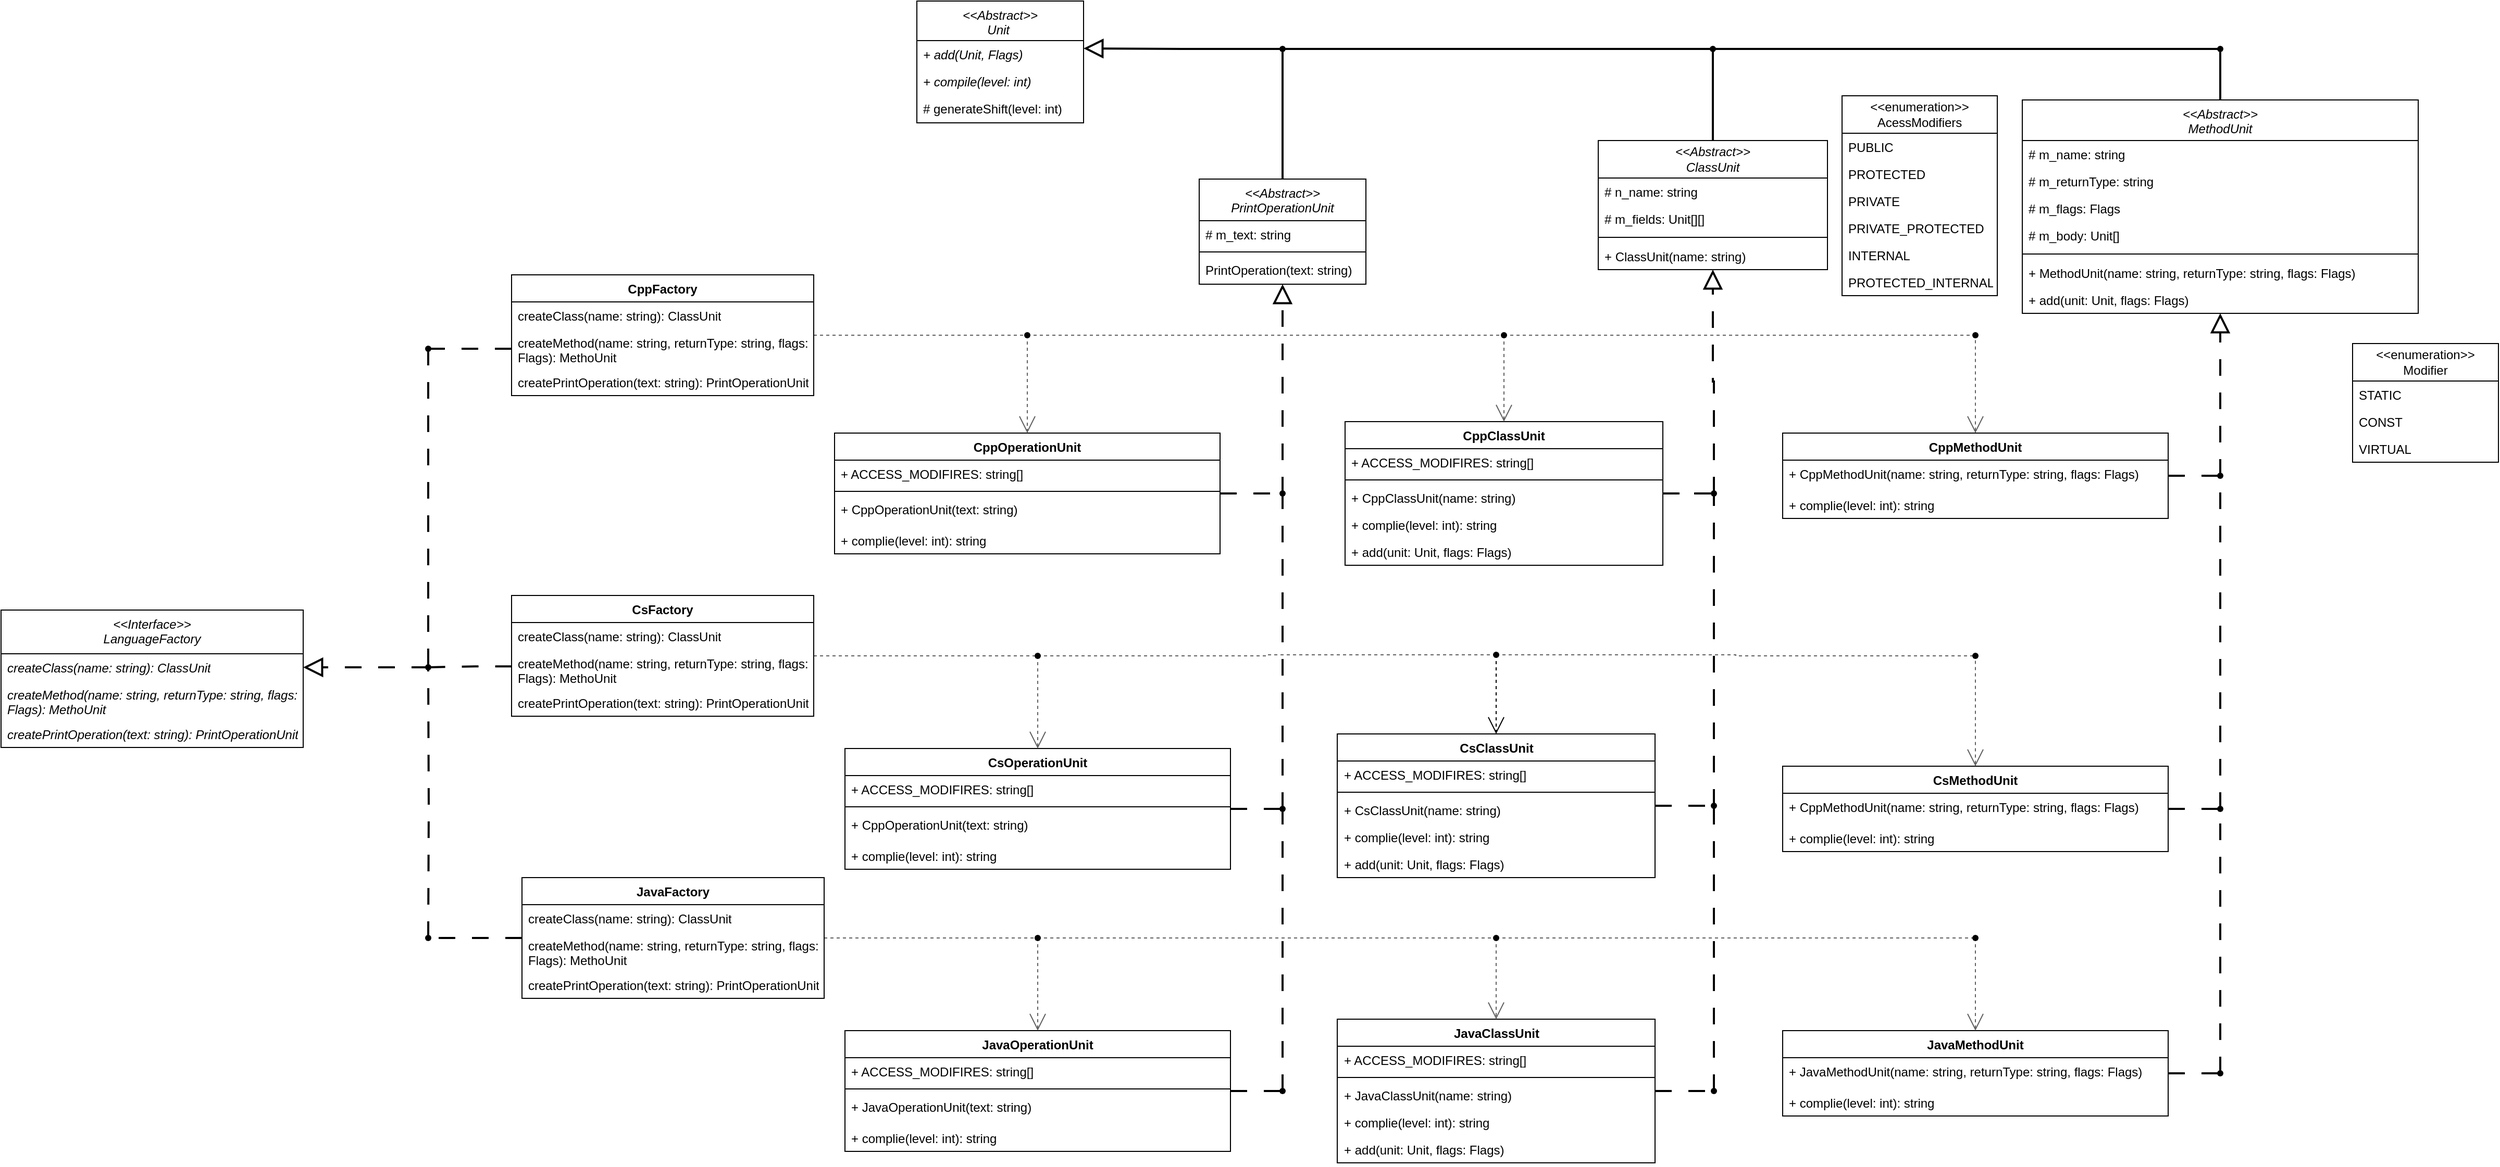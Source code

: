 <mxfile version="26.0.9">
  <diagram id="C5RBs43oDa-KdzZeNtuy" name="Page-1">
    <mxGraphModel dx="5239" dy="2110" grid="0" gridSize="10" guides="1" tooltips="1" connect="1" arrows="1" fold="1" page="1" pageScale="1" pageWidth="827" pageHeight="1169" math="0" shadow="0">
      <root>
        <mxCell id="WIyWlLk6GJQsqaUBKTNV-0" />
        <mxCell id="WIyWlLk6GJQsqaUBKTNV-1" parent="WIyWlLk6GJQsqaUBKTNV-0" />
        <mxCell id="zkfFHV4jXpPFQw0GAbJ--0" value="&lt;&lt;Abstract&gt;&gt;&#xa;Unit " style="swimlane;fontStyle=2;align=center;verticalAlign=top;childLayout=stackLayout;horizontal=1;startSize=38;horizontalStack=0;resizeParent=1;resizeLast=0;collapsible=1;marginBottom=0;rounded=0;shadow=0;strokeWidth=1;" parent="WIyWlLk6GJQsqaUBKTNV-1" vertex="1">
          <mxGeometry x="-724" y="29" width="160" height="117" as="geometry">
            <mxRectangle x="230" y="140" width="160" height="26" as="alternateBounds" />
          </mxGeometry>
        </mxCell>
        <mxCell id="zkfFHV4jXpPFQw0GAbJ--3" value="+ add(Unit, Flags)" style="text;align=left;verticalAlign=top;spacingLeft=4;spacingRight=4;overflow=hidden;rotatable=0;points=[[0,0.5],[1,0.5]];portConstraint=eastwest;rounded=0;shadow=0;html=0;fontStyle=2" parent="zkfFHV4jXpPFQw0GAbJ--0" vertex="1">
          <mxGeometry y="38" width="160" height="26" as="geometry" />
        </mxCell>
        <mxCell id="IS594JqyZ8pi_EjxFz1i-0" value="+ compile(level: int)" style="text;align=left;verticalAlign=top;spacingLeft=4;spacingRight=4;overflow=hidden;rotatable=0;points=[[0,0.5],[1,0.5]];portConstraint=eastwest;rounded=0;shadow=0;html=0;fontStyle=2" parent="zkfFHV4jXpPFQw0GAbJ--0" vertex="1">
          <mxGeometry y="64" width="160" height="26" as="geometry" />
        </mxCell>
        <mxCell id="IS594JqyZ8pi_EjxFz1i-1" value="# generateShift(level: int)" style="text;align=left;verticalAlign=top;spacingLeft=4;spacingRight=4;overflow=hidden;rotatable=0;points=[[0,0.5],[1,0.5]];portConstraint=eastwest;rounded=0;shadow=0;html=0;" parent="zkfFHV4jXpPFQw0GAbJ--0" vertex="1">
          <mxGeometry y="90" width="160" height="26" as="geometry" />
        </mxCell>
        <mxCell id="yi9F2hUMOcIZ3VDtwogj-16" value="" style="edgeStyle=orthogonalEdgeStyle;rounded=0;orthogonalLoop=1;jettySize=auto;html=1;endArrow=none;startFill=0;strokeWidth=2;" parent="WIyWlLk6GJQsqaUBKTNV-1" source="zkfFHV4jXpPFQw0GAbJ--17" target="yi9F2hUMOcIZ3VDtwogj-14" edge="1">
          <mxGeometry relative="1" as="geometry" />
        </mxCell>
        <mxCell id="zkfFHV4jXpPFQw0GAbJ--17" value="&lt;&lt;Abstract&gt;&gt;&#xa;PrintOperationUnit" style="swimlane;fontStyle=2;align=center;verticalAlign=top;childLayout=stackLayout;horizontal=1;startSize=40;horizontalStack=0;resizeParent=1;resizeLast=0;collapsible=1;marginBottom=0;rounded=0;shadow=0;strokeWidth=1;" parent="WIyWlLk6GJQsqaUBKTNV-1" vertex="1">
          <mxGeometry x="-453" y="200" width="160" height="101" as="geometry">
            <mxRectangle x="550" y="140" width="160" height="26" as="alternateBounds" />
          </mxGeometry>
        </mxCell>
        <mxCell id="zkfFHV4jXpPFQw0GAbJ--18" value="# m_text: string" style="text;align=left;verticalAlign=top;spacingLeft=4;spacingRight=4;overflow=hidden;rotatable=0;points=[[0,0.5],[1,0.5]];portConstraint=eastwest;" parent="zkfFHV4jXpPFQw0GAbJ--17" vertex="1">
          <mxGeometry y="40" width="160" height="26" as="geometry" />
        </mxCell>
        <mxCell id="zkfFHV4jXpPFQw0GAbJ--23" value="" style="line;html=1;strokeWidth=1;align=left;verticalAlign=middle;spacingTop=-1;spacingLeft=3;spacingRight=3;rotatable=0;labelPosition=right;points=[];portConstraint=eastwest;" parent="zkfFHV4jXpPFQw0GAbJ--17" vertex="1">
          <mxGeometry y="66" width="160" height="8" as="geometry" />
        </mxCell>
        <mxCell id="zkfFHV4jXpPFQw0GAbJ--24" value="PrintOperation(text: string)" style="text;align=left;verticalAlign=top;spacingLeft=4;spacingRight=4;overflow=hidden;rotatable=0;points=[[0,0.5],[1,0.5]];portConstraint=eastwest;" parent="zkfFHV4jXpPFQw0GAbJ--17" vertex="1">
          <mxGeometry y="74" width="160" height="26" as="geometry" />
        </mxCell>
        <mxCell id="yi9F2hUMOcIZ3VDtwogj-21" value="" style="edgeStyle=orthogonalEdgeStyle;rounded=0;orthogonalLoop=1;jettySize=auto;html=1;endArrow=none;startFill=0;strokeWidth=2;" parent="WIyWlLk6GJQsqaUBKTNV-1" source="IS594JqyZ8pi_EjxFz1i-2" target="yi9F2hUMOcIZ3VDtwogj-15" edge="1">
          <mxGeometry relative="1" as="geometry" />
        </mxCell>
        <mxCell id="IS594JqyZ8pi_EjxFz1i-2" value="&lt;span style=&quot;font-style: italic; text-wrap: nowrap; font-weight: normal;&quot;&gt;&amp;lt;&amp;lt;Abstract&amp;gt;&amp;gt;&lt;/span&gt;&lt;div&gt;&lt;i style=&quot;font-weight: normal;&quot;&gt;MethodUnit&lt;/i&gt;&lt;/div&gt;" style="swimlane;fontStyle=1;align=center;verticalAlign=top;childLayout=stackLayout;horizontal=1;startSize=39;horizontalStack=0;resizeParent=1;resizeParentMax=0;resizeLast=0;collapsible=1;marginBottom=0;whiteSpace=wrap;html=1;" parent="WIyWlLk6GJQsqaUBKTNV-1" vertex="1">
          <mxGeometry x="337" y="124" width="380" height="205" as="geometry" />
        </mxCell>
        <mxCell id="IS594JqyZ8pi_EjxFz1i-3" value="# m_name: string" style="text;strokeColor=none;fillColor=none;align=left;verticalAlign=top;spacingLeft=4;spacingRight=4;overflow=hidden;rotatable=0;points=[[0,0.5],[1,0.5]];portConstraint=eastwest;whiteSpace=wrap;html=1;" parent="IS594JqyZ8pi_EjxFz1i-2" vertex="1">
          <mxGeometry y="39" width="380" height="26" as="geometry" />
        </mxCell>
        <mxCell id="IS594JqyZ8pi_EjxFz1i-5" value="# m_returnType: string" style="text;strokeColor=none;fillColor=none;align=left;verticalAlign=top;spacingLeft=4;spacingRight=4;overflow=hidden;rotatable=0;points=[[0,0.5],[1,0.5]];portConstraint=eastwest;whiteSpace=wrap;html=1;" parent="IS594JqyZ8pi_EjxFz1i-2" vertex="1">
          <mxGeometry y="65" width="380" height="26" as="geometry" />
        </mxCell>
        <mxCell id="IS594JqyZ8pi_EjxFz1i-6" value="# m_flags: Flags" style="text;strokeColor=none;fillColor=none;align=left;verticalAlign=top;spacingLeft=4;spacingRight=4;overflow=hidden;rotatable=0;points=[[0,0.5],[1,0.5]];portConstraint=eastwest;whiteSpace=wrap;html=1;" parent="IS594JqyZ8pi_EjxFz1i-2" vertex="1">
          <mxGeometry y="91" width="380" height="26" as="geometry" />
        </mxCell>
        <mxCell id="IS594JqyZ8pi_EjxFz1i-7" value="# m_body: Unit[]" style="text;strokeColor=none;fillColor=none;align=left;verticalAlign=top;spacingLeft=4;spacingRight=4;overflow=hidden;rotatable=0;points=[[0,0.5],[1,0.5]];portConstraint=eastwest;whiteSpace=wrap;html=1;" parent="IS594JqyZ8pi_EjxFz1i-2" vertex="1">
          <mxGeometry y="117" width="380" height="26" as="geometry" />
        </mxCell>
        <mxCell id="IS594JqyZ8pi_EjxFz1i-4" value="" style="line;strokeWidth=1;fillColor=none;align=left;verticalAlign=middle;spacingTop=-1;spacingLeft=3;spacingRight=3;rotatable=0;labelPosition=right;points=[];portConstraint=eastwest;strokeColor=inherit;" parent="IS594JqyZ8pi_EjxFz1i-2" vertex="1">
          <mxGeometry y="143" width="380" height="10" as="geometry" />
        </mxCell>
        <mxCell id="IS594JqyZ8pi_EjxFz1i-8" value="+ MethodUnit(name: string, returnType: string, flags: Flags)" style="text;strokeColor=none;fillColor=none;align=left;verticalAlign=top;spacingLeft=4;spacingRight=4;overflow=hidden;rotatable=0;points=[[0,0.5],[1,0.5]];portConstraint=eastwest;whiteSpace=wrap;html=1;" parent="IS594JqyZ8pi_EjxFz1i-2" vertex="1">
          <mxGeometry y="153" width="380" height="26" as="geometry" />
        </mxCell>
        <mxCell id="IS594JqyZ8pi_EjxFz1i-9" value="+ add(unit: Unit, flags: Flags)" style="text;strokeColor=none;fillColor=none;align=left;verticalAlign=top;spacingLeft=4;spacingRight=4;overflow=hidden;rotatable=0;points=[[0,0.5],[1,0.5]];portConstraint=eastwest;whiteSpace=wrap;html=1;" parent="IS594JqyZ8pi_EjxFz1i-2" vertex="1">
          <mxGeometry y="179" width="380" height="26" as="geometry" />
        </mxCell>
        <mxCell id="yi9F2hUMOcIZ3VDtwogj-20" value="" style="edgeStyle=orthogonalEdgeStyle;rounded=0;orthogonalLoop=1;jettySize=auto;html=1;endArrow=none;startFill=0;strokeWidth=2;" parent="WIyWlLk6GJQsqaUBKTNV-1" source="IS594JqyZ8pi_EjxFz1i-10" target="yi9F2hUMOcIZ3VDtwogj-13" edge="1">
          <mxGeometry relative="1" as="geometry" />
        </mxCell>
        <mxCell id="IS594JqyZ8pi_EjxFz1i-10" value="&lt;span style=&quot;text-wrap: nowrap;&quot;&gt;&lt;i&gt;&amp;lt;&amp;lt;Abstract&amp;gt;&amp;gt;&lt;/i&gt;&lt;/span&gt;&lt;div&gt;&lt;i style=&quot;&quot;&gt;ClassUnit&lt;/i&gt;&lt;/div&gt;" style="swimlane;fontStyle=0;childLayout=stackLayout;horizontal=1;startSize=36;fillColor=none;horizontalStack=0;resizeParent=1;resizeParentMax=0;resizeLast=0;collapsible=1;marginBottom=0;whiteSpace=wrap;html=1;" parent="WIyWlLk6GJQsqaUBKTNV-1" vertex="1">
          <mxGeometry x="-70" y="163" width="220" height="124" as="geometry" />
        </mxCell>
        <mxCell id="IS594JqyZ8pi_EjxFz1i-11" value="# n_name: string" style="text;strokeColor=none;fillColor=none;align=left;verticalAlign=top;spacingLeft=4;spacingRight=4;overflow=hidden;rotatable=0;points=[[0,0.5],[1,0.5]];portConstraint=eastwest;whiteSpace=wrap;html=1;" parent="IS594JqyZ8pi_EjxFz1i-10" vertex="1">
          <mxGeometry y="36" width="220" height="26" as="geometry" />
        </mxCell>
        <mxCell id="IS594JqyZ8pi_EjxFz1i-12" value="# m_fields: Unit[][]" style="text;strokeColor=none;fillColor=none;align=left;verticalAlign=top;spacingLeft=4;spacingRight=4;overflow=hidden;rotatable=0;points=[[0,0.5],[1,0.5]];portConstraint=eastwest;whiteSpace=wrap;html=1;" parent="IS594JqyZ8pi_EjxFz1i-10" vertex="1">
          <mxGeometry y="62" width="220" height="26" as="geometry" />
        </mxCell>
        <mxCell id="IS594JqyZ8pi_EjxFz1i-15" value="" style="line;strokeWidth=1;fillColor=none;align=left;verticalAlign=middle;spacingTop=-1;spacingLeft=3;spacingRight=3;rotatable=0;labelPosition=right;points=[];portConstraint=eastwest;strokeColor=inherit;" parent="IS594JqyZ8pi_EjxFz1i-10" vertex="1">
          <mxGeometry y="88" width="220" height="10" as="geometry" />
        </mxCell>
        <mxCell id="IS594JqyZ8pi_EjxFz1i-13" value="+ ClassUnit(name: string)" style="text;strokeColor=none;fillColor=none;align=left;verticalAlign=top;spacingLeft=4;spacingRight=4;overflow=hidden;rotatable=0;points=[[0,0.5],[1,0.5]];portConstraint=eastwest;whiteSpace=wrap;html=1;" parent="IS594JqyZ8pi_EjxFz1i-10" vertex="1">
          <mxGeometry y="98" width="220" height="26" as="geometry" />
        </mxCell>
        <mxCell id="IS594JqyZ8pi_EjxFz1i-16" value="&lt;i style=&quot;font-weight: normal;&quot;&gt;&amp;lt;&amp;lt;Interface&amp;gt;&amp;gt;&lt;/i&gt;&lt;div&gt;&lt;i style=&quot;font-weight: normal;&quot;&gt;LanguageFactory&lt;/i&gt;&lt;/div&gt;" style="swimlane;fontStyle=1;align=center;verticalAlign=top;childLayout=stackLayout;horizontal=1;startSize=42;horizontalStack=0;resizeParent=1;resizeParentMax=0;resizeLast=0;collapsible=1;marginBottom=0;whiteSpace=wrap;html=1;" parent="WIyWlLk6GJQsqaUBKTNV-1" vertex="1">
          <mxGeometry x="-1603" y="614" width="290" height="132" as="geometry" />
        </mxCell>
        <mxCell id="IS594JqyZ8pi_EjxFz1i-19" value="createClass(name: string): ClassUnit" style="text;strokeColor=none;fillColor=none;align=left;verticalAlign=top;spacingLeft=4;spacingRight=4;overflow=hidden;rotatable=0;points=[[0,0.5],[1,0.5]];portConstraint=eastwest;whiteSpace=wrap;html=1;fontStyle=2" parent="IS594JqyZ8pi_EjxFz1i-16" vertex="1">
          <mxGeometry y="42" width="290" height="26" as="geometry" />
        </mxCell>
        <mxCell id="IS594JqyZ8pi_EjxFz1i-20" value="createMethod(name: string, returnType: string, flags: Flags): MethoUnit" style="text;strokeColor=none;fillColor=none;align=left;verticalAlign=top;spacingLeft=4;spacingRight=4;overflow=hidden;rotatable=0;points=[[0,0.5],[1,0.5]];portConstraint=eastwest;whiteSpace=wrap;html=1;fontStyle=2" parent="IS594JqyZ8pi_EjxFz1i-16" vertex="1">
          <mxGeometry y="68" width="290" height="38" as="geometry" />
        </mxCell>
        <mxCell id="IS594JqyZ8pi_EjxFz1i-21" value="createPrintOperation(text: string): PrintOperationUnit" style="text;strokeColor=none;fillColor=none;align=left;verticalAlign=top;spacingLeft=4;spacingRight=4;overflow=hidden;rotatable=0;points=[[0,0.5],[1,0.5]];portConstraint=eastwest;whiteSpace=wrap;html=1;fontStyle=2" parent="IS594JqyZ8pi_EjxFz1i-16" vertex="1">
          <mxGeometry y="106" width="290" height="26" as="geometry" />
        </mxCell>
        <mxCell id="yi9F2hUMOcIZ3VDtwogj-25" value="" style="edgeStyle=orthogonalEdgeStyle;rounded=0;orthogonalLoop=1;jettySize=auto;html=1;endArrow=none;startFill=0;strokeWidth=2;dashed=1;dashPattern=8 8;" parent="WIyWlLk6GJQsqaUBKTNV-1" source="IS594JqyZ8pi_EjxFz1i-22" target="yi9F2hUMOcIZ3VDtwogj-24" edge="1">
          <mxGeometry relative="1" as="geometry" />
        </mxCell>
        <mxCell id="yi9F2hUMOcIZ3VDtwogj-28" value="" style="edgeStyle=orthogonalEdgeStyle;rounded=0;orthogonalLoop=1;jettySize=auto;html=1;endArrow=none;startFill=0;dashed=1;endSize=14;startSize=14;strokeColor=#616161;" parent="WIyWlLk6GJQsqaUBKTNV-1" source="IS594JqyZ8pi_EjxFz1i-22" target="yi9F2hUMOcIZ3VDtwogj-27" edge="1">
          <mxGeometry relative="1" as="geometry" />
        </mxCell>
        <mxCell id="IS594JqyZ8pi_EjxFz1i-22" value="JavaFactory" style="swimlane;fontStyle=1;align=center;verticalAlign=top;childLayout=stackLayout;horizontal=1;startSize=26;horizontalStack=0;resizeParent=1;resizeParentMax=0;resizeLast=0;collapsible=1;marginBottom=0;whiteSpace=wrap;html=1;" parent="WIyWlLk6GJQsqaUBKTNV-1" vertex="1">
          <mxGeometry x="-1103" y="871" width="290" height="116" as="geometry" />
        </mxCell>
        <mxCell id="IS594JqyZ8pi_EjxFz1i-23" value="createClass(name: string): ClassUnit" style="text;strokeColor=none;fillColor=none;align=left;verticalAlign=top;spacingLeft=4;spacingRight=4;overflow=hidden;rotatable=0;points=[[0,0.5],[1,0.5]];portConstraint=eastwest;whiteSpace=wrap;html=1;" parent="IS594JqyZ8pi_EjxFz1i-22" vertex="1">
          <mxGeometry y="26" width="290" height="26" as="geometry" />
        </mxCell>
        <mxCell id="IS594JqyZ8pi_EjxFz1i-24" value="createMethod(name: string, returnType: string, flags: Flags): MethoUnit" style="text;strokeColor=none;fillColor=none;align=left;verticalAlign=top;spacingLeft=4;spacingRight=4;overflow=hidden;rotatable=0;points=[[0,0.5],[1,0.5]];portConstraint=eastwest;whiteSpace=wrap;html=1;" parent="IS594JqyZ8pi_EjxFz1i-22" vertex="1">
          <mxGeometry y="52" width="290" height="38" as="geometry" />
        </mxCell>
        <mxCell id="IS594JqyZ8pi_EjxFz1i-25" value="createPrintOperation(text: string): PrintOperationUnit" style="text;strokeColor=none;fillColor=none;align=left;verticalAlign=top;spacingLeft=4;spacingRight=4;overflow=hidden;rotatable=0;points=[[0,0.5],[1,0.5]];portConstraint=eastwest;whiteSpace=wrap;html=1;" parent="IS594JqyZ8pi_EjxFz1i-22" vertex="1">
          <mxGeometry y="90" width="290" height="26" as="geometry" />
        </mxCell>
        <mxCell id="yi9F2hUMOcIZ3VDtwogj-49" value="" style="edgeStyle=orthogonalEdgeStyle;rounded=0;orthogonalLoop=1;jettySize=auto;html=1;endArrow=none;startFill=0;dashed=1;endSize=14;startSize=14;strokeWidth=1;strokeColor=#616161;" parent="WIyWlLk6GJQsqaUBKTNV-1" source="IS594JqyZ8pi_EjxFz1i-26" target="yi9F2hUMOcIZ3VDtwogj-48" edge="1">
          <mxGeometry relative="1" as="geometry" />
        </mxCell>
        <mxCell id="IS594JqyZ8pi_EjxFz1i-26" value="CppFactory&lt;span style=&quot;color: rgba(0, 0, 0, 0); font-family: monospace; font-size: 0px; font-weight: 400; text-align: start; text-wrap-mode: nowrap;&quot;&gt;%3CmxGraphModel%3E%3Croot%3E%3CmxCell%20id%3D%220%22%2F%3E%3CmxCell%20id%3D%221%22%20parent%3D%220%22%2F%3E%3CmxCell%20id%3D%222%22%20value%3D%22JavaFactory%22%20style%3D%22swimlane%3BfontStyle%3D1%3Balign%3Dcenter%3BverticalAlign%3Dtop%3BchildLayout%3DstackLayout%3Bhorizontal%3D1%3BstartSize%3D26%3BhorizontalStack%3D0%3BresizeParent%3D1%3BresizeParentMax%3D0%3BresizeLast%3D0%3Bcollapsible%3D1%3BmarginBottom%3D0%3BwhiteSpace%3Dwrap%3Bhtml%3D1%3B%22%20vertex%3D%221%22%20parent%3D%221%22%3E%3CmxGeometry%20x%3D%22410%22%20y%3D%22370%22%20width%3D%22290%22%20height%3D%22116%22%20as%3D%22geometry%22%2F%3E%3C%2FmxCell%3E%3CmxCell%20id%3D%223%22%20value%3D%22createClass(name%3A%20string)%3A%20ClassUnit%22%20style%3D%22text%3BstrokeColor%3Dnone%3BfillColor%3Dnone%3Balign%3Dleft%3BverticalAlign%3Dtop%3BspacingLeft%3D4%3BspacingRight%3D4%3Boverflow%3Dhidden%3Brotatable%3D0%3Bpoints%3D%5B%5B0%2C0.5%5D%2C%5B1%2C0.5%5D%5D%3BportConstraint%3Deastwest%3BwhiteSpace%3Dwrap%3Bhtml%3D1%3B%22%20vertex%3D%221%22%20parent%3D%222%22%3E%3CmxGeometry%20y%3D%2226%22%20width%3D%22290%22%20height%3D%2226%22%20as%3D%22geometry%22%2F%3E%3C%2FmxCell%3E%3CmxCell%20id%3D%224%22%20value%3D%22createMethod(name%3A%20string%2C%20returnType%3A%20string%2C%20flags%3A%20Flags)%3A%20MethoUnit%22%20style%3D%22text%3BstrokeColor%3Dnone%3BfillColor%3Dnone%3Balign%3Dleft%3BverticalAlign%3Dtop%3BspacingLeft%3D4%3BspacingRight%3D4%3Boverflow%3Dhidden%3Brotatable%3D0%3Bpoints%3D%5B%5B0%2C0.5%5D%2C%5B1%2C0.5%5D%5D%3BportConstraint%3Deastwest%3BwhiteSpace%3Dwrap%3Bhtml%3D1%3B%22%20vertex%3D%221%22%20parent%3D%222%22%3E%3CmxGeometry%20y%3D%2252%22%20width%3D%22290%22%20height%3D%2238%22%20as%3D%22geometry%22%2F%3E%3C%2FmxCell%3E%3CmxCell%20id%3D%225%22%20value%3D%22createPrintOperation(text%3A%20string)%3A%20PrintOperationUnit%22%20style%3D%22text%3BstrokeColor%3Dnone%3BfillColor%3Dnone%3Balign%3Dleft%3BverticalAlign%3Dtop%3BspacingLeft%3D4%3BspacingRight%3D4%3Boverflow%3Dhidden%3Brotatable%3D0%3Bpoints%3D%5B%5B0%2C0.5%5D%2C%5B1%2C0.5%5D%5D%3BportConstraint%3Deastwest%3BwhiteSpace%3Dwrap%3Bhtml%3D1%3B%22%20vertex%3D%221%22%20parent%3D%222%22%3E%3CmxGeometry%20y%3D%2290%22%20width%3D%22290%22%20height%3D%2226%22%20as%3D%22geometry%22%2F%3E%3C%2FmxCell%3E%3C%2Froot%3E%3C%2FmxGraphModel%3E&lt;/span&gt;" style="swimlane;fontStyle=1;align=center;verticalAlign=top;childLayout=stackLayout;horizontal=1;startSize=26;horizontalStack=0;resizeParent=1;resizeParentMax=0;resizeLast=0;collapsible=1;marginBottom=0;whiteSpace=wrap;html=1;" parent="WIyWlLk6GJQsqaUBKTNV-1" vertex="1">
          <mxGeometry x="-1113" y="292" width="290" height="116" as="geometry" />
        </mxCell>
        <mxCell id="IS594JqyZ8pi_EjxFz1i-27" value="createClass(name: string): ClassUnit" style="text;strokeColor=none;fillColor=none;align=left;verticalAlign=top;spacingLeft=4;spacingRight=4;overflow=hidden;rotatable=0;points=[[0,0.5],[1,0.5]];portConstraint=eastwest;whiteSpace=wrap;html=1;" parent="IS594JqyZ8pi_EjxFz1i-26" vertex="1">
          <mxGeometry y="26" width="290" height="26" as="geometry" />
        </mxCell>
        <mxCell id="IS594JqyZ8pi_EjxFz1i-28" value="createMethod(name: string, returnType: string, flags: Flags): MethoUnit" style="text;strokeColor=none;fillColor=none;align=left;verticalAlign=top;spacingLeft=4;spacingRight=4;overflow=hidden;rotatable=0;points=[[0,0.5],[1,0.5]];portConstraint=eastwest;whiteSpace=wrap;html=1;" parent="IS594JqyZ8pi_EjxFz1i-26" vertex="1">
          <mxGeometry y="52" width="290" height="38" as="geometry" />
        </mxCell>
        <mxCell id="IS594JqyZ8pi_EjxFz1i-29" value="createPrintOperation(text: string): PrintOperationUnit" style="text;strokeColor=none;fillColor=none;align=left;verticalAlign=top;spacingLeft=4;spacingRight=4;overflow=hidden;rotatable=0;points=[[0,0.5],[1,0.5]];portConstraint=eastwest;whiteSpace=wrap;html=1;" parent="IS594JqyZ8pi_EjxFz1i-26" vertex="1">
          <mxGeometry y="90" width="290" height="26" as="geometry" />
        </mxCell>
        <mxCell id="yi9F2hUMOcIZ3VDtwogj-37" value="" style="edgeStyle=orthogonalEdgeStyle;rounded=0;orthogonalLoop=1;jettySize=auto;html=1;endArrow=none;startFill=0;dashed=1;endSize=14;startSize=14;strokeColor=#616161;" parent="WIyWlLk6GJQsqaUBKTNV-1" source="IS594JqyZ8pi_EjxFz1i-30" target="yi9F2hUMOcIZ3VDtwogj-36" edge="1">
          <mxGeometry relative="1" as="geometry" />
        </mxCell>
        <mxCell id="IS594JqyZ8pi_EjxFz1i-30" value="CsFactory" style="swimlane;fontStyle=1;align=center;verticalAlign=top;childLayout=stackLayout;horizontal=1;startSize=26;horizontalStack=0;resizeParent=1;resizeParentMax=0;resizeLast=0;collapsible=1;marginBottom=0;whiteSpace=wrap;html=1;" parent="WIyWlLk6GJQsqaUBKTNV-1" vertex="1">
          <mxGeometry x="-1113" y="600" width="290" height="116" as="geometry" />
        </mxCell>
        <mxCell id="IS594JqyZ8pi_EjxFz1i-31" value="createClass(name: string): ClassUnit" style="text;strokeColor=none;fillColor=none;align=left;verticalAlign=top;spacingLeft=4;spacingRight=4;overflow=hidden;rotatable=0;points=[[0,0.5],[1,0.5]];portConstraint=eastwest;whiteSpace=wrap;html=1;" parent="IS594JqyZ8pi_EjxFz1i-30" vertex="1">
          <mxGeometry y="26" width="290" height="26" as="geometry" />
        </mxCell>
        <mxCell id="IS594JqyZ8pi_EjxFz1i-32" value="createMethod(name: string, returnType: string, flags: Flags): MethoUnit" style="text;strokeColor=none;fillColor=none;align=left;verticalAlign=top;spacingLeft=4;spacingRight=4;overflow=hidden;rotatable=0;points=[[0,0.5],[1,0.5]];portConstraint=eastwest;whiteSpace=wrap;html=1;" parent="IS594JqyZ8pi_EjxFz1i-30" vertex="1">
          <mxGeometry y="52" width="290" height="38" as="geometry" />
        </mxCell>
        <mxCell id="IS594JqyZ8pi_EjxFz1i-33" value="createPrintOperation(text: string): PrintOperationUnit" style="text;strokeColor=none;fillColor=none;align=left;verticalAlign=top;spacingLeft=4;spacingRight=4;overflow=hidden;rotatable=0;points=[[0,0.5],[1,0.5]];portConstraint=eastwest;whiteSpace=wrap;html=1;" parent="IS594JqyZ8pi_EjxFz1i-30" vertex="1">
          <mxGeometry y="90" width="290" height="26" as="geometry" />
        </mxCell>
        <mxCell id="yi9F2hUMOcIZ3VDtwogj-87" value="" style="edgeStyle=orthogonalEdgeStyle;rounded=0;orthogonalLoop=1;jettySize=auto;html=1;endSize=14;startSize=14;endArrow=none;startFill=0;dashed=1;jumpSize=9;dashPattern=8 8;strokeWidth=2;" parent="WIyWlLk6GJQsqaUBKTNV-1" source="mp8nZ5o4XO6WJjloSZy4-8" target="yi9F2hUMOcIZ3VDtwogj-85" edge="1">
          <mxGeometry relative="1" as="geometry" />
        </mxCell>
        <mxCell id="mp8nZ5o4XO6WJjloSZy4-8" value="CppClassUnit" style="swimlane;fontStyle=1;align=center;verticalAlign=top;childLayout=stackLayout;horizontal=1;startSize=26;horizontalStack=0;resizeParent=1;resizeParentMax=0;resizeLast=0;collapsible=1;marginBottom=0;whiteSpace=wrap;html=1;" parent="WIyWlLk6GJQsqaUBKTNV-1" vertex="1">
          <mxGeometry x="-313" y="433" width="305" height="138" as="geometry" />
        </mxCell>
        <mxCell id="mp8nZ5o4XO6WJjloSZy4-9" value="+ ACCESS_MODIFIRES: string[]" style="text;strokeColor=none;fillColor=none;align=left;verticalAlign=top;spacingLeft=4;spacingRight=4;overflow=hidden;rotatable=0;points=[[0,0.5],[1,0.5]];portConstraint=eastwest;whiteSpace=wrap;html=1;" parent="mp8nZ5o4XO6WJjloSZy4-8" vertex="1">
          <mxGeometry y="26" width="305" height="26" as="geometry" />
        </mxCell>
        <mxCell id="mp8nZ5o4XO6WJjloSZy4-10" value="" style="line;strokeWidth=1;fillColor=none;align=left;verticalAlign=middle;spacingTop=-1;spacingLeft=3;spacingRight=3;rotatable=0;labelPosition=right;points=[];portConstraint=eastwest;strokeColor=inherit;" parent="mp8nZ5o4XO6WJjloSZy4-8" vertex="1">
          <mxGeometry y="52" width="305" height="8" as="geometry" />
        </mxCell>
        <mxCell id="mp8nZ5o4XO6WJjloSZy4-11" value="+ CppClassUnit(name: string)" style="text;strokeColor=none;fillColor=none;align=left;verticalAlign=top;spacingLeft=4;spacingRight=4;overflow=hidden;rotatable=0;points=[[0,0.5],[1,0.5]];portConstraint=eastwest;whiteSpace=wrap;html=1;" parent="mp8nZ5o4XO6WJjloSZy4-8" vertex="1">
          <mxGeometry y="60" width="305" height="26" as="geometry" />
        </mxCell>
        <mxCell id="mp8nZ5o4XO6WJjloSZy4-12" value="+ complie(level: int): string" style="text;strokeColor=none;fillColor=none;align=left;verticalAlign=top;spacingLeft=4;spacingRight=4;overflow=hidden;rotatable=0;points=[[0,0.5],[1,0.5]];portConstraint=eastwest;whiteSpace=wrap;html=1;" parent="mp8nZ5o4XO6WJjloSZy4-8" vertex="1">
          <mxGeometry y="86" width="305" height="26" as="geometry" />
        </mxCell>
        <mxCell id="mp8nZ5o4XO6WJjloSZy4-13" value="+ add(unit: Unit, flags: Flags)" style="text;strokeColor=none;fillColor=none;align=left;verticalAlign=top;spacingLeft=4;spacingRight=4;overflow=hidden;rotatable=0;points=[[0,0.5],[1,0.5]];portConstraint=eastwest;whiteSpace=wrap;html=1;" parent="mp8nZ5o4XO6WJjloSZy4-8" vertex="1">
          <mxGeometry y="112" width="305" height="26" as="geometry" />
        </mxCell>
        <mxCell id="yi9F2hUMOcIZ3VDtwogj-56" value="" style="edgeStyle=orthogonalEdgeStyle;rounded=0;orthogonalLoop=1;jettySize=auto;html=1;endArrow=none;startFill=0;dashed=1;endSize=14;startSize=14;endFill=0;startArrow=open;strokeWidth=1;strokeColor=#616161;" parent="WIyWlLk6GJQsqaUBKTNV-1" source="mp8nZ5o4XO6WJjloSZy4-14" target="yi9F2hUMOcIZ3VDtwogj-54" edge="1">
          <mxGeometry relative="1" as="geometry" />
        </mxCell>
        <mxCell id="yi9F2hUMOcIZ3VDtwogj-96" value="" style="edgeStyle=orthogonalEdgeStyle;rounded=0;orthogonalLoop=1;jettySize=auto;html=1;endSize=14;startSize=14;endArrow=none;startFill=0;dashed=1;dashPattern=8 8;jumpSize=9;strokeWidth=2;" parent="WIyWlLk6GJQsqaUBKTNV-1" source="mp8nZ5o4XO6WJjloSZy4-14" target="yi9F2hUMOcIZ3VDtwogj-94" edge="1">
          <mxGeometry relative="1" as="geometry" />
        </mxCell>
        <mxCell id="mp8nZ5o4XO6WJjloSZy4-14" value="CppMethodUnit" style="swimlane;fontStyle=1;align=center;verticalAlign=top;childLayout=stackLayout;horizontal=1;startSize=26;horizontalStack=0;resizeParent=1;resizeParentMax=0;resizeLast=0;collapsible=1;marginBottom=0;whiteSpace=wrap;html=1;" parent="WIyWlLk6GJQsqaUBKTNV-1" vertex="1">
          <mxGeometry x="107" y="444" width="370" height="82" as="geometry" />
        </mxCell>
        <mxCell id="mp8nZ5o4XO6WJjloSZy4-17" value="+&amp;nbsp;&lt;span style=&quot;text-align: center;&quot;&gt;CppMethodUnit&lt;/span&gt;(name: string, returnType: string, flags: Flags)" style="text;strokeColor=none;fillColor=none;align=left;verticalAlign=top;spacingLeft=4;spacingRight=4;overflow=hidden;rotatable=0;points=[[0,0.5],[1,0.5]];portConstraint=eastwest;whiteSpace=wrap;html=1;" parent="mp8nZ5o4XO6WJjloSZy4-14" vertex="1">
          <mxGeometry y="26" width="370" height="30" as="geometry" />
        </mxCell>
        <mxCell id="mp8nZ5o4XO6WJjloSZy4-18" value="+ complie(level: int): string" style="text;strokeColor=none;fillColor=none;align=left;verticalAlign=top;spacingLeft=4;spacingRight=4;overflow=hidden;rotatable=0;points=[[0,0.5],[1,0.5]];portConstraint=eastwest;whiteSpace=wrap;html=1;" parent="mp8nZ5o4XO6WJjloSZy4-14" vertex="1">
          <mxGeometry y="56" width="370" height="26" as="geometry" />
        </mxCell>
        <mxCell id="yi9F2hUMOcIZ3VDtwogj-72" value="" style="edgeStyle=orthogonalEdgeStyle;rounded=0;orthogonalLoop=1;jettySize=auto;html=1;endSize=14;startSize=14;endArrow=none;startFill=0;dashed=1;jumpSize=9;dashPattern=8 8;strokeWidth=2;" parent="WIyWlLk6GJQsqaUBKTNV-1" source="mp8nZ5o4XO6WJjloSZy4-20" target="yi9F2hUMOcIZ3VDtwogj-70" edge="1">
          <mxGeometry relative="1" as="geometry" />
        </mxCell>
        <mxCell id="mp8nZ5o4XO6WJjloSZy4-20" value="CppOperationUnit" style="swimlane;fontStyle=1;align=center;verticalAlign=top;childLayout=stackLayout;horizontal=1;startSize=26;horizontalStack=0;resizeParent=1;resizeParentMax=0;resizeLast=0;collapsible=1;marginBottom=0;whiteSpace=wrap;html=1;" parent="WIyWlLk6GJQsqaUBKTNV-1" vertex="1">
          <mxGeometry x="-803" y="444" width="370" height="116" as="geometry" />
        </mxCell>
        <mxCell id="mp8nZ5o4XO6WJjloSZy4-21" value="+ ACCESS_MODIFIRES: string[]" style="text;strokeColor=none;fillColor=none;align=left;verticalAlign=top;spacingLeft=4;spacingRight=4;overflow=hidden;rotatable=0;points=[[0,0.5],[1,0.5]];portConstraint=eastwest;whiteSpace=wrap;html=1;" parent="mp8nZ5o4XO6WJjloSZy4-20" vertex="1">
          <mxGeometry y="26" width="370" height="26" as="geometry" />
        </mxCell>
        <mxCell id="mp8nZ5o4XO6WJjloSZy4-22" value="" style="line;strokeWidth=1;fillColor=none;align=left;verticalAlign=middle;spacingTop=-1;spacingLeft=3;spacingRight=3;rotatable=0;labelPosition=right;points=[];portConstraint=eastwest;strokeColor=inherit;" parent="mp8nZ5o4XO6WJjloSZy4-20" vertex="1">
          <mxGeometry y="52" width="370" height="8" as="geometry" />
        </mxCell>
        <mxCell id="mp8nZ5o4XO6WJjloSZy4-23" value="+&amp;nbsp;&lt;span style=&quot;text-align: center;&quot;&gt;CppOperationUnit&lt;/span&gt;(text: string)" style="text;strokeColor=none;fillColor=none;align=left;verticalAlign=top;spacingLeft=4;spacingRight=4;overflow=hidden;rotatable=0;points=[[0,0.5],[1,0.5]];portConstraint=eastwest;whiteSpace=wrap;html=1;" parent="mp8nZ5o4XO6WJjloSZy4-20" vertex="1">
          <mxGeometry y="60" width="370" height="30" as="geometry" />
        </mxCell>
        <mxCell id="mp8nZ5o4XO6WJjloSZy4-24" value="+ complie(level: int): string" style="text;strokeColor=none;fillColor=none;align=left;verticalAlign=top;spacingLeft=4;spacingRight=4;overflow=hidden;rotatable=0;points=[[0,0.5],[1,0.5]];portConstraint=eastwest;whiteSpace=wrap;html=1;" parent="mp8nZ5o4XO6WJjloSZy4-20" vertex="1">
          <mxGeometry y="90" width="370" height="26" as="geometry" />
        </mxCell>
        <mxCell id="yi9F2hUMOcIZ3VDtwogj-81" value="" style="edgeStyle=orthogonalEdgeStyle;rounded=0;orthogonalLoop=1;jettySize=auto;html=1;endSize=14;startSize=14;endArrow=none;startFill=0;dashed=1;jumpSize=9;dashPattern=8 8;strokeWidth=2;" parent="WIyWlLk6GJQsqaUBKTNV-1" source="mp8nZ5o4XO6WJjloSZy4-25" target="yi9F2hUMOcIZ3VDtwogj-80" edge="1">
          <mxGeometry relative="1" as="geometry" />
        </mxCell>
        <mxCell id="mp8nZ5o4XO6WJjloSZy4-25" value="JavaClassUnit" style="swimlane;fontStyle=1;align=center;verticalAlign=top;childLayout=stackLayout;horizontal=1;startSize=26;horizontalStack=0;resizeParent=1;resizeParentMax=0;resizeLast=0;collapsible=1;marginBottom=0;whiteSpace=wrap;html=1;" parent="WIyWlLk6GJQsqaUBKTNV-1" vertex="1">
          <mxGeometry x="-320.5" y="1007" width="305" height="138" as="geometry" />
        </mxCell>
        <mxCell id="mp8nZ5o4XO6WJjloSZy4-26" value="+ ACCESS_MODIFIRES: string[]" style="text;strokeColor=none;fillColor=none;align=left;verticalAlign=top;spacingLeft=4;spacingRight=4;overflow=hidden;rotatable=0;points=[[0,0.5],[1,0.5]];portConstraint=eastwest;whiteSpace=wrap;html=1;" parent="mp8nZ5o4XO6WJjloSZy4-25" vertex="1">
          <mxGeometry y="26" width="305" height="26" as="geometry" />
        </mxCell>
        <mxCell id="mp8nZ5o4XO6WJjloSZy4-27" value="" style="line;strokeWidth=1;fillColor=none;align=left;verticalAlign=middle;spacingTop=-1;spacingLeft=3;spacingRight=3;rotatable=0;labelPosition=right;points=[];portConstraint=eastwest;strokeColor=inherit;" parent="mp8nZ5o4XO6WJjloSZy4-25" vertex="1">
          <mxGeometry y="52" width="305" height="8" as="geometry" />
        </mxCell>
        <mxCell id="mp8nZ5o4XO6WJjloSZy4-28" value="+ JavaClassUnit(name: string)" style="text;strokeColor=none;fillColor=none;align=left;verticalAlign=top;spacingLeft=4;spacingRight=4;overflow=hidden;rotatable=0;points=[[0,0.5],[1,0.5]];portConstraint=eastwest;whiteSpace=wrap;html=1;" parent="mp8nZ5o4XO6WJjloSZy4-25" vertex="1">
          <mxGeometry y="60" width="305" height="26" as="geometry" />
        </mxCell>
        <mxCell id="mp8nZ5o4XO6WJjloSZy4-29" value="+ complie(level: int): string" style="text;strokeColor=none;fillColor=none;align=left;verticalAlign=top;spacingLeft=4;spacingRight=4;overflow=hidden;rotatable=0;points=[[0,0.5],[1,0.5]];portConstraint=eastwest;whiteSpace=wrap;html=1;" parent="mp8nZ5o4XO6WJjloSZy4-25" vertex="1">
          <mxGeometry y="86" width="305" height="26" as="geometry" />
        </mxCell>
        <mxCell id="mp8nZ5o4XO6WJjloSZy4-30" value="+ add(unit: Unit, flags: Flags)" style="text;strokeColor=none;fillColor=none;align=left;verticalAlign=top;spacingLeft=4;spacingRight=4;overflow=hidden;rotatable=0;points=[[0,0.5],[1,0.5]];portConstraint=eastwest;whiteSpace=wrap;html=1;" parent="mp8nZ5o4XO6WJjloSZy4-25" vertex="1">
          <mxGeometry y="112" width="305" height="26" as="geometry" />
        </mxCell>
        <mxCell id="yi9F2hUMOcIZ3VDtwogj-90" value="" style="edgeStyle=orthogonalEdgeStyle;rounded=0;orthogonalLoop=1;jettySize=auto;html=1;endSize=14;startSize=14;endArrow=none;startFill=0;dashed=1;jumpSize=9;dashPattern=8 8;strokeWidth=2;" parent="WIyWlLk6GJQsqaUBKTNV-1" source="mp8nZ5o4XO6WJjloSZy4-31" target="yi9F2hUMOcIZ3VDtwogj-89" edge="1">
          <mxGeometry relative="1" as="geometry" />
        </mxCell>
        <mxCell id="mp8nZ5o4XO6WJjloSZy4-31" value="JavaMethodUnit" style="swimlane;fontStyle=1;align=center;verticalAlign=top;childLayout=stackLayout;horizontal=1;startSize=26;horizontalStack=0;resizeParent=1;resizeParentMax=0;resizeLast=0;collapsible=1;marginBottom=0;whiteSpace=wrap;html=1;" parent="WIyWlLk6GJQsqaUBKTNV-1" vertex="1">
          <mxGeometry x="107" y="1018" width="370" height="82" as="geometry" />
        </mxCell>
        <mxCell id="mp8nZ5o4XO6WJjloSZy4-32" value="+ Java&lt;span style=&quot;text-align: center;&quot;&gt;MethodUnit&lt;/span&gt;(name: string, returnType: string, flags: Flags)" style="text;strokeColor=none;fillColor=none;align=left;verticalAlign=top;spacingLeft=4;spacingRight=4;overflow=hidden;rotatable=0;points=[[0,0.5],[1,0.5]];portConstraint=eastwest;whiteSpace=wrap;html=1;" parent="mp8nZ5o4XO6WJjloSZy4-31" vertex="1">
          <mxGeometry y="26" width="370" height="30" as="geometry" />
        </mxCell>
        <mxCell id="mp8nZ5o4XO6WJjloSZy4-33" value="+ complie(level: int): string" style="text;strokeColor=none;fillColor=none;align=left;verticalAlign=top;spacingLeft=4;spacingRight=4;overflow=hidden;rotatable=0;points=[[0,0.5],[1,0.5]];portConstraint=eastwest;whiteSpace=wrap;html=1;" parent="mp8nZ5o4XO6WJjloSZy4-31" vertex="1">
          <mxGeometry y="56" width="370" height="26" as="geometry" />
        </mxCell>
        <mxCell id="yi9F2hUMOcIZ3VDtwogj-62" value="" style="edgeStyle=orthogonalEdgeStyle;rounded=0;orthogonalLoop=1;jettySize=auto;html=1;endSize=14;startSize=14;endArrow=none;startFill=0;dashed=1;jumpSize=9;dashPattern=8 8;strokeWidth=2;" parent="WIyWlLk6GJQsqaUBKTNV-1" source="mp8nZ5o4XO6WJjloSZy4-34" target="yi9F2hUMOcIZ3VDtwogj-60" edge="1">
          <mxGeometry relative="1" as="geometry" />
        </mxCell>
        <mxCell id="mp8nZ5o4XO6WJjloSZy4-34" value="JavaOperationUnit" style="swimlane;fontStyle=1;align=center;verticalAlign=top;childLayout=stackLayout;horizontal=1;startSize=26;horizontalStack=0;resizeParent=1;resizeParentMax=0;resizeLast=0;collapsible=1;marginBottom=0;whiteSpace=wrap;html=1;" parent="WIyWlLk6GJQsqaUBKTNV-1" vertex="1">
          <mxGeometry x="-793" y="1018" width="370" height="116" as="geometry" />
        </mxCell>
        <mxCell id="mp8nZ5o4XO6WJjloSZy4-35" value="+ ACCESS_MODIFIRES: string[]" style="text;strokeColor=none;fillColor=none;align=left;verticalAlign=top;spacingLeft=4;spacingRight=4;overflow=hidden;rotatable=0;points=[[0,0.5],[1,0.5]];portConstraint=eastwest;whiteSpace=wrap;html=1;" parent="mp8nZ5o4XO6WJjloSZy4-34" vertex="1">
          <mxGeometry y="26" width="370" height="26" as="geometry" />
        </mxCell>
        <mxCell id="mp8nZ5o4XO6WJjloSZy4-36" value="" style="line;strokeWidth=1;fillColor=none;align=left;verticalAlign=middle;spacingTop=-1;spacingLeft=3;spacingRight=3;rotatable=0;labelPosition=right;points=[];portConstraint=eastwest;strokeColor=inherit;" parent="mp8nZ5o4XO6WJjloSZy4-34" vertex="1">
          <mxGeometry y="52" width="370" height="8" as="geometry" />
        </mxCell>
        <mxCell id="mp8nZ5o4XO6WJjloSZy4-37" value="+ Java&lt;span style=&quot;text-align: center;&quot;&gt;OperationUnit&lt;/span&gt;(text: string)" style="text;strokeColor=none;fillColor=none;align=left;verticalAlign=top;spacingLeft=4;spacingRight=4;overflow=hidden;rotatable=0;points=[[0,0.5],[1,0.5]];portConstraint=eastwest;whiteSpace=wrap;html=1;" parent="mp8nZ5o4XO6WJjloSZy4-34" vertex="1">
          <mxGeometry y="60" width="370" height="30" as="geometry" />
        </mxCell>
        <mxCell id="mp8nZ5o4XO6WJjloSZy4-38" value="+ complie(level: int): string" style="text;strokeColor=none;fillColor=none;align=left;verticalAlign=top;spacingLeft=4;spacingRight=4;overflow=hidden;rotatable=0;points=[[0,0.5],[1,0.5]];portConstraint=eastwest;whiteSpace=wrap;html=1;" parent="mp8nZ5o4XO6WJjloSZy4-34" vertex="1">
          <mxGeometry y="90" width="370" height="26" as="geometry" />
        </mxCell>
        <mxCell id="yi9F2hUMOcIZ3VDtwogj-84" value="" style="edgeStyle=orthogonalEdgeStyle;rounded=0;orthogonalLoop=1;jettySize=auto;html=1;endSize=14;startSize=14;endArrow=none;startFill=0;dashed=1;strokeWidth=2;dashPattern=8 8;" parent="WIyWlLk6GJQsqaUBKTNV-1" source="mp8nZ5o4XO6WJjloSZy4-39" target="yi9F2hUMOcIZ3VDtwogj-82" edge="1">
          <mxGeometry relative="1" as="geometry" />
        </mxCell>
        <mxCell id="mp8nZ5o4XO6WJjloSZy4-39" value="CsClassUnit" style="swimlane;fontStyle=1;align=center;verticalAlign=top;childLayout=stackLayout;horizontal=1;startSize=26;horizontalStack=0;resizeParent=1;resizeParentMax=0;resizeLast=0;collapsible=1;marginBottom=0;whiteSpace=wrap;html=1;" parent="WIyWlLk6GJQsqaUBKTNV-1" vertex="1">
          <mxGeometry x="-320.5" y="733" width="305" height="138" as="geometry" />
        </mxCell>
        <mxCell id="mp8nZ5o4XO6WJjloSZy4-40" value="+ ACCESS_MODIFIRES: string[]" style="text;strokeColor=none;fillColor=none;align=left;verticalAlign=top;spacingLeft=4;spacingRight=4;overflow=hidden;rotatable=0;points=[[0,0.5],[1,0.5]];portConstraint=eastwest;whiteSpace=wrap;html=1;" parent="mp8nZ5o4XO6WJjloSZy4-39" vertex="1">
          <mxGeometry y="26" width="305" height="26" as="geometry" />
        </mxCell>
        <mxCell id="mp8nZ5o4XO6WJjloSZy4-41" value="" style="line;strokeWidth=1;fillColor=none;align=left;verticalAlign=middle;spacingTop=-1;spacingLeft=3;spacingRight=3;rotatable=0;labelPosition=right;points=[];portConstraint=eastwest;strokeColor=inherit;" parent="mp8nZ5o4XO6WJjloSZy4-39" vertex="1">
          <mxGeometry y="52" width="305" height="8" as="geometry" />
        </mxCell>
        <mxCell id="mp8nZ5o4XO6WJjloSZy4-42" value="+ CsClassUnit(name: string)" style="text;strokeColor=none;fillColor=none;align=left;verticalAlign=top;spacingLeft=4;spacingRight=4;overflow=hidden;rotatable=0;points=[[0,0.5],[1,0.5]];portConstraint=eastwest;whiteSpace=wrap;html=1;" parent="mp8nZ5o4XO6WJjloSZy4-39" vertex="1">
          <mxGeometry y="60" width="305" height="26" as="geometry" />
        </mxCell>
        <mxCell id="mp8nZ5o4XO6WJjloSZy4-43" value="+ complie(level: int): string" style="text;strokeColor=none;fillColor=none;align=left;verticalAlign=top;spacingLeft=4;spacingRight=4;overflow=hidden;rotatable=0;points=[[0,0.5],[1,0.5]];portConstraint=eastwest;whiteSpace=wrap;html=1;" parent="mp8nZ5o4XO6WJjloSZy4-39" vertex="1">
          <mxGeometry y="86" width="305" height="26" as="geometry" />
        </mxCell>
        <mxCell id="mp8nZ5o4XO6WJjloSZy4-44" value="+ add(unit: Unit, flags: Flags)" style="text;strokeColor=none;fillColor=none;align=left;verticalAlign=top;spacingLeft=4;spacingRight=4;overflow=hidden;rotatable=0;points=[[0,0.5],[1,0.5]];portConstraint=eastwest;whiteSpace=wrap;html=1;" parent="mp8nZ5o4XO6WJjloSZy4-39" vertex="1">
          <mxGeometry y="112" width="305" height="26" as="geometry" />
        </mxCell>
        <mxCell id="yi9F2hUMOcIZ3VDtwogj-46" value="" style="edgeStyle=orthogonalEdgeStyle;rounded=0;orthogonalLoop=1;jettySize=auto;html=1;endArrow=none;startFill=0;dashed=1;endSize=14;startSize=14;endFill=0;startArrow=open;strokeColor=#616161;" parent="WIyWlLk6GJQsqaUBKTNV-1" source="mp8nZ5o4XO6WJjloSZy4-45" target="yi9F2hUMOcIZ3VDtwogj-42" edge="1">
          <mxGeometry relative="1" as="geometry" />
        </mxCell>
        <mxCell id="yi9F2hUMOcIZ3VDtwogj-93" value="" style="edgeStyle=orthogonalEdgeStyle;rounded=0;orthogonalLoop=1;jettySize=auto;html=1;jumpSize=9;dashed=1;dashPattern=8 8;strokeWidth=2;endArrow=none;startFill=0;" parent="WIyWlLk6GJQsqaUBKTNV-1" source="mp8nZ5o4XO6WJjloSZy4-45" target="yi9F2hUMOcIZ3VDtwogj-91" edge="1">
          <mxGeometry relative="1" as="geometry" />
        </mxCell>
        <mxCell id="mp8nZ5o4XO6WJjloSZy4-45" value="CsMethodUnit" style="swimlane;fontStyle=1;align=center;verticalAlign=top;childLayout=stackLayout;horizontal=1;startSize=26;horizontalStack=0;resizeParent=1;resizeParentMax=0;resizeLast=0;collapsible=1;marginBottom=0;whiteSpace=wrap;html=1;" parent="WIyWlLk6GJQsqaUBKTNV-1" vertex="1">
          <mxGeometry x="107" y="764" width="370" height="82" as="geometry" />
        </mxCell>
        <mxCell id="mp8nZ5o4XO6WJjloSZy4-46" value="+&amp;nbsp;&lt;span style=&quot;text-align: center;&quot;&gt;CppMethodUnit&lt;/span&gt;(name: string, returnType: string, flags: Flags)" style="text;strokeColor=none;fillColor=none;align=left;verticalAlign=top;spacingLeft=4;spacingRight=4;overflow=hidden;rotatable=0;points=[[0,0.5],[1,0.5]];portConstraint=eastwest;whiteSpace=wrap;html=1;" parent="mp8nZ5o4XO6WJjloSZy4-45" vertex="1">
          <mxGeometry y="26" width="370" height="30" as="geometry" />
        </mxCell>
        <mxCell id="mp8nZ5o4XO6WJjloSZy4-47" value="+ complie(level: int): string" style="text;strokeColor=none;fillColor=none;align=left;verticalAlign=top;spacingLeft=4;spacingRight=4;overflow=hidden;rotatable=0;points=[[0,0.5],[1,0.5]];portConstraint=eastwest;whiteSpace=wrap;html=1;" parent="mp8nZ5o4XO6WJjloSZy4-45" vertex="1">
          <mxGeometry y="56" width="370" height="26" as="geometry" />
        </mxCell>
        <mxCell id="yi9F2hUMOcIZ3VDtwogj-69" value="" style="edgeStyle=orthogonalEdgeStyle;rounded=0;orthogonalLoop=1;jettySize=auto;html=1;endSize=14;startSize=14;endArrow=none;startFill=0;dashed=1;jumpSize=9;dashPattern=8 8;strokeWidth=2;" parent="WIyWlLk6GJQsqaUBKTNV-1" source="mp8nZ5o4XO6WJjloSZy4-48" target="yi9F2hUMOcIZ3VDtwogj-67" edge="1">
          <mxGeometry relative="1" as="geometry" />
        </mxCell>
        <mxCell id="mp8nZ5o4XO6WJjloSZy4-48" value="CsOperationUnit" style="swimlane;fontStyle=1;align=center;verticalAlign=top;childLayout=stackLayout;horizontal=1;startSize=26;horizontalStack=0;resizeParent=1;resizeParentMax=0;resizeLast=0;collapsible=1;marginBottom=0;whiteSpace=wrap;html=1;" parent="WIyWlLk6GJQsqaUBKTNV-1" vertex="1">
          <mxGeometry x="-793" y="747" width="370" height="116" as="geometry" />
        </mxCell>
        <mxCell id="mp8nZ5o4XO6WJjloSZy4-49" value="+ ACCESS_MODIFIRES: string[]" style="text;strokeColor=none;fillColor=none;align=left;verticalAlign=top;spacingLeft=4;spacingRight=4;overflow=hidden;rotatable=0;points=[[0,0.5],[1,0.5]];portConstraint=eastwest;whiteSpace=wrap;html=1;" parent="mp8nZ5o4XO6WJjloSZy4-48" vertex="1">
          <mxGeometry y="26" width="370" height="26" as="geometry" />
        </mxCell>
        <mxCell id="mp8nZ5o4XO6WJjloSZy4-50" value="" style="line;strokeWidth=1;fillColor=none;align=left;verticalAlign=middle;spacingTop=-1;spacingLeft=3;spacingRight=3;rotatable=0;labelPosition=right;points=[];portConstraint=eastwest;strokeColor=inherit;" parent="mp8nZ5o4XO6WJjloSZy4-48" vertex="1">
          <mxGeometry y="52" width="370" height="8" as="geometry" />
        </mxCell>
        <mxCell id="mp8nZ5o4XO6WJjloSZy4-51" value="+&amp;nbsp;&lt;span style=&quot;text-align: center;&quot;&gt;CppOperationUnit&lt;/span&gt;(text: string)" style="text;strokeColor=none;fillColor=none;align=left;verticalAlign=top;spacingLeft=4;spacingRight=4;overflow=hidden;rotatable=0;points=[[0,0.5],[1,0.5]];portConstraint=eastwest;whiteSpace=wrap;html=1;" parent="mp8nZ5o4XO6WJjloSZy4-48" vertex="1">
          <mxGeometry y="60" width="370" height="30" as="geometry" />
        </mxCell>
        <mxCell id="mp8nZ5o4XO6WJjloSZy4-52" value="+ complie(level: int): string" style="text;strokeColor=none;fillColor=none;align=left;verticalAlign=top;spacingLeft=4;spacingRight=4;overflow=hidden;rotatable=0;points=[[0,0.5],[1,0.5]];portConstraint=eastwest;whiteSpace=wrap;html=1;" parent="mp8nZ5o4XO6WJjloSZy4-48" vertex="1">
          <mxGeometry y="90" width="370" height="26" as="geometry" />
        </mxCell>
        <mxCell id="yi9F2hUMOcIZ3VDtwogj-10" style="edgeStyle=orthogonalEdgeStyle;rounded=0;orthogonalLoop=1;jettySize=auto;html=1;endSize=14;endArrow=block;endFill=0;strokeWidth=2;dashed=1;dashPattern=8 8;entryX=1;entryY=0.5;entryDx=0;entryDy=0;exitX=0.002;exitY=0.548;exitDx=0;exitDy=0;exitPerimeter=0;" parent="WIyWlLk6GJQsqaUBKTNV-1" source="yi9F2hUMOcIZ3VDtwogj-1" target="IS594JqyZ8pi_EjxFz1i-19" edge="1">
          <mxGeometry relative="1" as="geometry">
            <mxPoint x="-1193" y="667" as="sourcePoint" />
            <mxPoint x="-1299" y="685" as="targetPoint" />
          </mxGeometry>
        </mxCell>
        <mxCell id="yi9F2hUMOcIZ3VDtwogj-1" value="" style="shape=waypoint;sketch=0;fillStyle=solid;size=6;pointerEvents=1;points=[];fillColor=none;resizable=0;rotatable=0;perimeter=centerPerimeter;snapToPoint=1;strokeColor=default;" parent="WIyWlLk6GJQsqaUBKTNV-1" vertex="1">
          <mxGeometry x="-1203" y="659" width="20" height="20" as="geometry" />
        </mxCell>
        <mxCell id="yi9F2hUMOcIZ3VDtwogj-2" value="" style="shape=waypoint;sketch=0;fillStyle=solid;size=6;pointerEvents=1;points=[];fillColor=none;resizable=0;rotatable=0;perimeter=centerPerimeter;snapToPoint=1;strokeColor=default;" parent="WIyWlLk6GJQsqaUBKTNV-1" vertex="1">
          <mxGeometry x="-1203" y="353" width="20" height="20" as="geometry" />
        </mxCell>
        <mxCell id="yi9F2hUMOcIZ3VDtwogj-3" value="" style="shape=waypoint;sketch=0;fillStyle=solid;size=6;pointerEvents=1;points=[];fillColor=none;resizable=0;rotatable=0;perimeter=centerPerimeter;snapToPoint=1;fontSize=11;strokeWidth=0;strokeColor=none;" parent="WIyWlLk6GJQsqaUBKTNV-1" vertex="1">
          <mxGeometry x="-1183" y="961" width="20" height="20" as="geometry" />
        </mxCell>
        <mxCell id="yi9F2hUMOcIZ3VDtwogj-5" style="edgeStyle=orthogonalEdgeStyle;rounded=0;orthogonalLoop=1;jettySize=auto;html=1;entryX=0.255;entryY=0.714;entryDx=0;entryDy=0;entryPerimeter=0;endArrow=none;startFill=0;exitX=0;exitY=0.5;exitDx=0;exitDy=0;strokeWidth=2;dashed=1;dashPattern=8 8;" parent="WIyWlLk6GJQsqaUBKTNV-1" source="IS594JqyZ8pi_EjxFz1i-28" target="yi9F2hUMOcIZ3VDtwogj-2" edge="1">
          <mxGeometry relative="1" as="geometry" />
        </mxCell>
        <mxCell id="yi9F2hUMOcIZ3VDtwogj-6" style="edgeStyle=orthogonalEdgeStyle;rounded=0;orthogonalLoop=1;jettySize=auto;html=1;entryX=0.733;entryY=0.489;entryDx=0;entryDy=0;entryPerimeter=0;endArrow=none;startFill=0;exitX=0.001;exitY=0.423;exitDx=0;exitDy=0;exitPerimeter=0;strokeWidth=2;dashed=1;dashPattern=8 8;" parent="WIyWlLk6GJQsqaUBKTNV-1" source="IS594JqyZ8pi_EjxFz1i-32" target="yi9F2hUMOcIZ3VDtwogj-1" edge="1">
          <mxGeometry relative="1" as="geometry">
            <mxPoint x="-993" y="493" as="sourcePoint" />
          </mxGeometry>
        </mxCell>
        <mxCell id="yi9F2hUMOcIZ3VDtwogj-9" style="edgeStyle=orthogonalEdgeStyle;rounded=0;orthogonalLoop=1;jettySize=auto;html=1;entryX=0.62;entryY=-0.05;entryDx=0;entryDy=0;entryPerimeter=0;endArrow=none;startFill=0;strokeWidth=2;dashed=1;dashPattern=8 8;" parent="WIyWlLk6GJQsqaUBKTNV-1" source="yi9F2hUMOcIZ3VDtwogj-2" target="yi9F2hUMOcIZ3VDtwogj-1" edge="1">
          <mxGeometry relative="1" as="geometry" />
        </mxCell>
        <mxCell id="yi9F2hUMOcIZ3VDtwogj-13" value="" style="shape=waypoint;sketch=0;fillStyle=solid;size=6;pointerEvents=1;points=[];fillColor=none;resizable=0;rotatable=0;perimeter=centerPerimeter;snapToPoint=1;" parent="WIyWlLk6GJQsqaUBKTNV-1" vertex="1">
          <mxGeometry x="30" y="65" width="20" height="20" as="geometry" />
        </mxCell>
        <mxCell id="yi9F2hUMOcIZ3VDtwogj-14" value="" style="shape=waypoint;sketch=0;fillStyle=solid;size=6;pointerEvents=1;points=[];fillColor=none;resizable=0;rotatable=0;perimeter=centerPerimeter;snapToPoint=1;" parent="WIyWlLk6GJQsqaUBKTNV-1" vertex="1">
          <mxGeometry x="-383" y="65" width="20" height="20" as="geometry" />
        </mxCell>
        <mxCell id="yi9F2hUMOcIZ3VDtwogj-15" value="" style="shape=waypoint;sketch=0;fillStyle=solid;size=6;pointerEvents=1;points=[];fillColor=none;resizable=0;rotatable=0;perimeter=centerPerimeter;snapToPoint=1;" parent="WIyWlLk6GJQsqaUBKTNV-1" vertex="1">
          <mxGeometry x="517" y="65" width="20" height="20" as="geometry" />
        </mxCell>
        <mxCell id="yi9F2hUMOcIZ3VDtwogj-19" style="edgeStyle=orthogonalEdgeStyle;rounded=0;orthogonalLoop=1;jettySize=auto;html=1;entryX=-0.027;entryY=0.571;entryDx=0;entryDy=0;entryPerimeter=0;endArrow=none;startFill=0;strokeWidth=2;" parent="WIyWlLk6GJQsqaUBKTNV-1" source="yi9F2hUMOcIZ3VDtwogj-14" target="yi9F2hUMOcIZ3VDtwogj-13" edge="1">
          <mxGeometry relative="1" as="geometry" />
        </mxCell>
        <mxCell id="yi9F2hUMOcIZ3VDtwogj-22" style="edgeStyle=orthogonalEdgeStyle;rounded=0;orthogonalLoop=1;jettySize=auto;html=1;entryX=0.249;entryY=0.541;entryDx=0;entryDy=0;entryPerimeter=0;endArrow=none;startFill=0;strokeWidth=2;" parent="WIyWlLk6GJQsqaUBKTNV-1" source="yi9F2hUMOcIZ3VDtwogj-13" target="yi9F2hUMOcIZ3VDtwogj-15" edge="1">
          <mxGeometry relative="1" as="geometry" />
        </mxCell>
        <mxCell id="yi9F2hUMOcIZ3VDtwogj-24" value="" style="shape=waypoint;sketch=0;size=6;pointerEvents=1;points=[];fillColor=default;resizable=0;rotatable=0;perimeter=centerPerimeter;snapToPoint=1;verticalAlign=top;fontStyle=1;startSize=26;" parent="WIyWlLk6GJQsqaUBKTNV-1" vertex="1">
          <mxGeometry x="-1203" y="919" width="20" height="20" as="geometry" />
        </mxCell>
        <mxCell id="yi9F2hUMOcIZ3VDtwogj-26" style="edgeStyle=orthogonalEdgeStyle;rounded=0;orthogonalLoop=1;jettySize=auto;html=1;entryX=0.161;entryY=1.111;entryDx=0;entryDy=0;entryPerimeter=0;endArrow=none;startFill=0;strokeWidth=2;dashed=1;dashPattern=8 8;" parent="WIyWlLk6GJQsqaUBKTNV-1" target="yi9F2hUMOcIZ3VDtwogj-1" edge="1">
          <mxGeometry relative="1" as="geometry">
            <mxPoint x="-1193" y="929" as="sourcePoint" />
          </mxGeometry>
        </mxCell>
        <mxCell id="yi9F2hUMOcIZ3VDtwogj-30" value="" style="edgeStyle=orthogonalEdgeStyle;rounded=0;orthogonalLoop=1;jettySize=auto;html=1;endArrow=none;startFill=0;dashed=1;endSize=14;startSize=14;strokeColor=#616161;" parent="WIyWlLk6GJQsqaUBKTNV-1" source="yi9F2hUMOcIZ3VDtwogj-27" target="yi9F2hUMOcIZ3VDtwogj-29" edge="1">
          <mxGeometry relative="1" as="geometry" />
        </mxCell>
        <mxCell id="yi9F2hUMOcIZ3VDtwogj-35" value="" style="edgeStyle=orthogonalEdgeStyle;rounded=0;orthogonalLoop=1;jettySize=auto;html=1;entryX=0.5;entryY=0;entryDx=0;entryDy=0;endArrow=open;startFill=0;dashed=1;endSize=14;startSize=14;endFill=0;strokeColor=#616161;" parent="WIyWlLk6GJQsqaUBKTNV-1" source="yi9F2hUMOcIZ3VDtwogj-27" target="mp8nZ5o4XO6WJjloSZy4-34" edge="1">
          <mxGeometry relative="1" as="geometry" />
        </mxCell>
        <mxCell id="yi9F2hUMOcIZ3VDtwogj-27" value="" style="shape=waypoint;sketch=0;size=6;pointerEvents=1;points=[];fillColor=default;resizable=0;rotatable=0;perimeter=centerPerimeter;snapToPoint=1;verticalAlign=top;fontStyle=1;startSize=26;" parent="WIyWlLk6GJQsqaUBKTNV-1" vertex="1">
          <mxGeometry x="-618" y="919" width="20" height="20" as="geometry" />
        </mxCell>
        <mxCell id="yi9F2hUMOcIZ3VDtwogj-32" value="" style="edgeStyle=orthogonalEdgeStyle;rounded=0;orthogonalLoop=1;jettySize=auto;html=1;endArrow=none;startFill=0;dashed=1;endSize=14;startSize=14;strokeColor=#616161;" parent="WIyWlLk6GJQsqaUBKTNV-1" source="yi9F2hUMOcIZ3VDtwogj-29" target="yi9F2hUMOcIZ3VDtwogj-31" edge="1">
          <mxGeometry relative="1" as="geometry" />
        </mxCell>
        <mxCell id="yi9F2hUMOcIZ3VDtwogj-33" value="" style="edgeStyle=orthogonalEdgeStyle;rounded=0;orthogonalLoop=1;jettySize=auto;html=1;endArrow=open;startFill=0;dashed=1;endSize=14;startSize=14;endFill=0;strokeColor=#616161;" parent="WIyWlLk6GJQsqaUBKTNV-1" source="yi9F2hUMOcIZ3VDtwogj-29" target="mp8nZ5o4XO6WJjloSZy4-25" edge="1">
          <mxGeometry relative="1" as="geometry" />
        </mxCell>
        <mxCell id="yi9F2hUMOcIZ3VDtwogj-29" value="" style="shape=waypoint;sketch=0;size=6;pointerEvents=1;points=[];fillColor=default;resizable=0;rotatable=0;perimeter=centerPerimeter;snapToPoint=1;verticalAlign=top;fontStyle=1;startSize=26;" parent="WIyWlLk6GJQsqaUBKTNV-1" vertex="1">
          <mxGeometry x="-178" y="919" width="20" height="20" as="geometry" />
        </mxCell>
        <mxCell id="yi9F2hUMOcIZ3VDtwogj-34" value="" style="edgeStyle=orthogonalEdgeStyle;rounded=0;orthogonalLoop=1;jettySize=auto;html=1;entryX=0.5;entryY=0;entryDx=0;entryDy=0;exitX=-0.08;exitY=0.448;exitDx=0;exitDy=0;exitPerimeter=0;endArrow=open;startFill=0;dashed=1;endSize=14;startSize=14;endFill=0;strokeColor=#616161;" parent="WIyWlLk6GJQsqaUBKTNV-1" source="yi9F2hUMOcIZ3VDtwogj-31" target="mp8nZ5o4XO6WJjloSZy4-31" edge="1">
          <mxGeometry relative="1" as="geometry" />
        </mxCell>
        <mxCell id="yi9F2hUMOcIZ3VDtwogj-31" value="" style="shape=waypoint;sketch=0;size=6;pointerEvents=1;points=[];fillColor=default;resizable=0;rotatable=0;perimeter=centerPerimeter;snapToPoint=1;verticalAlign=top;fontStyle=1;startSize=26;" parent="WIyWlLk6GJQsqaUBKTNV-1" vertex="1">
          <mxGeometry x="282" y="919" width="20" height="20" as="geometry" />
        </mxCell>
        <mxCell id="yi9F2hUMOcIZ3VDtwogj-38" value="" style="edgeStyle=orthogonalEdgeStyle;rounded=0;orthogonalLoop=1;jettySize=auto;html=1;entryX=0.5;entryY=0;entryDx=0;entryDy=0;endArrow=open;startFill=0;dashed=1;endSize=14;startSize=14;endFill=0;strokeColor=#616161;" parent="WIyWlLk6GJQsqaUBKTNV-1" source="yi9F2hUMOcIZ3VDtwogj-36" target="mp8nZ5o4XO6WJjloSZy4-48" edge="1">
          <mxGeometry relative="1" as="geometry" />
        </mxCell>
        <mxCell id="yi9F2hUMOcIZ3VDtwogj-40" value="" style="edgeStyle=orthogonalEdgeStyle;rounded=0;orthogonalLoop=1;jettySize=auto;html=1;endArrow=none;startFill=0;dashed=1;endSize=14;startSize=14;strokeColor=#616161;" parent="WIyWlLk6GJQsqaUBKTNV-1" source="yi9F2hUMOcIZ3VDtwogj-36" target="yi9F2hUMOcIZ3VDtwogj-39" edge="1">
          <mxGeometry relative="1" as="geometry" />
        </mxCell>
        <mxCell id="yi9F2hUMOcIZ3VDtwogj-36" value="" style="shape=waypoint;sketch=0;size=6;pointerEvents=1;points=[];fillColor=default;resizable=0;rotatable=0;perimeter=centerPerimeter;snapToPoint=1;verticalAlign=top;fontStyle=1;startSize=26;" parent="WIyWlLk6GJQsqaUBKTNV-1" vertex="1">
          <mxGeometry x="-618" y="648" width="20" height="20" as="geometry" />
        </mxCell>
        <mxCell id="yi9F2hUMOcIZ3VDtwogj-41" value="" style="edgeStyle=orthogonalEdgeStyle;rounded=0;orthogonalLoop=1;jettySize=auto;html=1;endArrow=open;startFill=0;dashed=1;endSize=14;startSize=14;endFill=0;" parent="WIyWlLk6GJQsqaUBKTNV-1" source="yi9F2hUMOcIZ3VDtwogj-39" target="mp8nZ5o4XO6WJjloSZy4-39" edge="1">
          <mxGeometry relative="1" as="geometry" />
        </mxCell>
        <mxCell id="yi9F2hUMOcIZ3VDtwogj-43" value="" style="edgeStyle=orthogonalEdgeStyle;rounded=0;orthogonalLoop=1;jettySize=auto;html=1;endArrow=none;startFill=0;dashed=1;endSize=14;startSize=14;strokeColor=#616161;" parent="WIyWlLk6GJQsqaUBKTNV-1" source="yi9F2hUMOcIZ3VDtwogj-39" target="yi9F2hUMOcIZ3VDtwogj-42" edge="1">
          <mxGeometry relative="1" as="geometry" />
        </mxCell>
        <mxCell id="yi9F2hUMOcIZ3VDtwogj-39" value="" style="shape=waypoint;sketch=0;size=6;pointerEvents=1;points=[];fillColor=default;resizable=0;rotatable=0;perimeter=centerPerimeter;snapToPoint=1;verticalAlign=top;fontStyle=1;startSize=26;" parent="WIyWlLk6GJQsqaUBKTNV-1" vertex="1">
          <mxGeometry x="-178" y="647" width="20" height="20" as="geometry" />
        </mxCell>
        <mxCell id="yi9F2hUMOcIZ3VDtwogj-42" value="" style="shape=waypoint;sketch=0;size=6;pointerEvents=1;points=[];fillColor=default;resizable=0;rotatable=0;perimeter=centerPerimeter;snapToPoint=1;verticalAlign=top;fontStyle=1;startSize=26;" parent="WIyWlLk6GJQsqaUBKTNV-1" vertex="1">
          <mxGeometry x="282" y="648" width="20" height="20" as="geometry" />
        </mxCell>
        <mxCell id="yi9F2hUMOcIZ3VDtwogj-50" value="" style="edgeStyle=orthogonalEdgeStyle;rounded=0;orthogonalLoop=1;jettySize=auto;html=1;entryX=0.5;entryY=0;entryDx=0;entryDy=0;endArrow=open;startFill=0;dashed=1;endSize=14;startSize=14;endFill=0;strokeWidth=1;strokeColor=#616161;" parent="WIyWlLk6GJQsqaUBKTNV-1" source="yi9F2hUMOcIZ3VDtwogj-48" target="mp8nZ5o4XO6WJjloSZy4-20" edge="1">
          <mxGeometry relative="1" as="geometry" />
        </mxCell>
        <mxCell id="yi9F2hUMOcIZ3VDtwogj-52" value="" style="edgeStyle=orthogonalEdgeStyle;rounded=0;orthogonalLoop=1;jettySize=auto;html=1;endArrow=none;startFill=0;dashed=1;endSize=14;startSize=14;strokeWidth=1;strokeColor=#616161;" parent="WIyWlLk6GJQsqaUBKTNV-1" source="yi9F2hUMOcIZ3VDtwogj-48" target="yi9F2hUMOcIZ3VDtwogj-51" edge="1">
          <mxGeometry relative="1" as="geometry" />
        </mxCell>
        <mxCell id="yi9F2hUMOcIZ3VDtwogj-48" value="" style="shape=waypoint;sketch=0;size=6;pointerEvents=1;points=[];fillColor=default;resizable=0;rotatable=0;perimeter=centerPerimeter;snapToPoint=1;verticalAlign=top;fontStyle=1;startSize=26;" parent="WIyWlLk6GJQsqaUBKTNV-1" vertex="1">
          <mxGeometry x="-628" y="340" width="20" height="20" as="geometry" />
        </mxCell>
        <mxCell id="yi9F2hUMOcIZ3VDtwogj-53" value="" style="edgeStyle=orthogonalEdgeStyle;rounded=0;orthogonalLoop=1;jettySize=auto;html=1;exitX=0.933;exitY=0.562;exitDx=0;exitDy=0;exitPerimeter=0;endArrow=open;startFill=0;dashed=1;endSize=14;startSize=14;endFill=0;strokeWidth=1;strokeColor=#616161;" parent="WIyWlLk6GJQsqaUBKTNV-1" source="yi9F2hUMOcIZ3VDtwogj-51" target="mp8nZ5o4XO6WJjloSZy4-8" edge="1">
          <mxGeometry relative="1" as="geometry" />
        </mxCell>
        <mxCell id="yi9F2hUMOcIZ3VDtwogj-55" value="" style="edgeStyle=orthogonalEdgeStyle;rounded=0;orthogonalLoop=1;jettySize=auto;html=1;endArrow=none;startFill=0;dashed=1;endSize=14;startSize=14;strokeWidth=1;strokeColor=#616161;" parent="WIyWlLk6GJQsqaUBKTNV-1" source="yi9F2hUMOcIZ3VDtwogj-51" target="yi9F2hUMOcIZ3VDtwogj-54" edge="1">
          <mxGeometry relative="1" as="geometry" />
        </mxCell>
        <mxCell id="yi9F2hUMOcIZ3VDtwogj-51" value="" style="shape=waypoint;sketch=0;size=6;pointerEvents=1;points=[];fillColor=default;resizable=0;rotatable=0;perimeter=centerPerimeter;snapToPoint=1;verticalAlign=top;fontStyle=1;startSize=26;" parent="WIyWlLk6GJQsqaUBKTNV-1" vertex="1">
          <mxGeometry x="-170.5" y="340" width="20" height="20" as="geometry" />
        </mxCell>
        <mxCell id="yi9F2hUMOcIZ3VDtwogj-54" value="" style="shape=waypoint;sketch=0;size=6;pointerEvents=1;points=[];fillColor=default;resizable=0;rotatable=0;perimeter=centerPerimeter;snapToPoint=1;verticalAlign=top;fontStyle=1;startSize=26;" parent="WIyWlLk6GJQsqaUBKTNV-1" vertex="1">
          <mxGeometry x="282" y="340" width="20" height="20" as="geometry" />
        </mxCell>
        <mxCell id="yi9F2hUMOcIZ3VDtwogj-68" value="" style="edgeStyle=orthogonalEdgeStyle;rounded=0;orthogonalLoop=1;jettySize=auto;html=1;endSize=14;startSize=14;endArrow=none;startFill=0;dashed=1;jumpSize=9;dashPattern=8 8;strokeWidth=2;" parent="WIyWlLk6GJQsqaUBKTNV-1" source="yi9F2hUMOcIZ3VDtwogj-60" target="yi9F2hUMOcIZ3VDtwogj-67" edge="1">
          <mxGeometry relative="1" as="geometry" />
        </mxCell>
        <mxCell id="yi9F2hUMOcIZ3VDtwogj-60" value="" style="shape=waypoint;sketch=0;fillStyle=solid;size=6;pointerEvents=1;points=[];fillColor=none;resizable=0;rotatable=0;perimeter=centerPerimeter;snapToPoint=1;" parent="WIyWlLk6GJQsqaUBKTNV-1" vertex="1">
          <mxGeometry x="-383" y="1066" width="20" height="20" as="geometry" />
        </mxCell>
        <mxCell id="yi9F2hUMOcIZ3VDtwogj-71" value="" style="edgeStyle=orthogonalEdgeStyle;rounded=0;orthogonalLoop=1;jettySize=auto;html=1;endSize=14;startSize=14;endArrow=none;startFill=0;dashed=1;jumpSize=9;dashPattern=8 8;strokeWidth=2;" parent="WIyWlLk6GJQsqaUBKTNV-1" source="yi9F2hUMOcIZ3VDtwogj-67" target="yi9F2hUMOcIZ3VDtwogj-70" edge="1">
          <mxGeometry relative="1" as="geometry" />
        </mxCell>
        <mxCell id="yi9F2hUMOcIZ3VDtwogj-67" value="" style="shape=waypoint;sketch=0;fillStyle=solid;size=6;pointerEvents=1;points=[];fillColor=none;resizable=0;rotatable=0;perimeter=centerPerimeter;snapToPoint=1;" parent="WIyWlLk6GJQsqaUBKTNV-1" vertex="1">
          <mxGeometry x="-383" y="795" width="20" height="20" as="geometry" />
        </mxCell>
        <mxCell id="yi9F2hUMOcIZ3VDtwogj-73" style="edgeStyle=orthogonalEdgeStyle;rounded=0;orthogonalLoop=1;jettySize=auto;html=1;entryX=0.5;entryY=1;entryDx=0;entryDy=0;endSize=14;startSize=14;endArrow=block;startFill=0;dashed=1;jumpSize=12;dashPattern=8 8;endFill=0;curved=0;strokeWidth=2;" parent="WIyWlLk6GJQsqaUBKTNV-1" source="yi9F2hUMOcIZ3VDtwogj-70" target="zkfFHV4jXpPFQw0GAbJ--17" edge="1">
          <mxGeometry relative="1" as="geometry" />
        </mxCell>
        <mxCell id="yi9F2hUMOcIZ3VDtwogj-70" value="" style="shape=waypoint;sketch=0;fillStyle=solid;size=6;pointerEvents=1;points=[];fillColor=none;resizable=0;rotatable=0;perimeter=centerPerimeter;snapToPoint=1;" parent="WIyWlLk6GJQsqaUBKTNV-1" vertex="1">
          <mxGeometry x="-383" y="492" width="20" height="20" as="geometry" />
        </mxCell>
        <mxCell id="yi9F2hUMOcIZ3VDtwogj-83" value="" style="edgeStyle=orthogonalEdgeStyle;rounded=0;orthogonalLoop=1;jettySize=auto;html=1;endSize=14;startSize=14;endArrow=none;startFill=0;dashed=1;jumpSize=9;dashPattern=8 8;strokeWidth=2;" parent="WIyWlLk6GJQsqaUBKTNV-1" source="yi9F2hUMOcIZ3VDtwogj-80" target="yi9F2hUMOcIZ3VDtwogj-82" edge="1">
          <mxGeometry relative="1" as="geometry" />
        </mxCell>
        <mxCell id="yi9F2hUMOcIZ3VDtwogj-80" value="" style="shape=waypoint;sketch=0;size=6;pointerEvents=1;points=[];fillColor=default;resizable=0;rotatable=0;perimeter=centerPerimeter;snapToPoint=1;verticalAlign=top;fontStyle=1;startSize=26;" parent="WIyWlLk6GJQsqaUBKTNV-1" vertex="1">
          <mxGeometry x="31" y="1066" width="20" height="20" as="geometry" />
        </mxCell>
        <mxCell id="yi9F2hUMOcIZ3VDtwogj-86" value="" style="edgeStyle=orthogonalEdgeStyle;rounded=0;orthogonalLoop=1;jettySize=auto;html=1;endSize=14;startSize=14;endArrow=none;startFill=0;dashed=1;jumpSize=9;dashPattern=8 8;strokeWidth=2;" parent="WIyWlLk6GJQsqaUBKTNV-1" source="yi9F2hUMOcIZ3VDtwogj-82" target="yi9F2hUMOcIZ3VDtwogj-85" edge="1">
          <mxGeometry relative="1" as="geometry" />
        </mxCell>
        <mxCell id="yi9F2hUMOcIZ3VDtwogj-82" value="" style="shape=waypoint;sketch=0;size=6;pointerEvents=1;points=[];fillColor=default;resizable=0;rotatable=0;perimeter=centerPerimeter;snapToPoint=1;verticalAlign=top;fontStyle=1;startSize=26;" parent="WIyWlLk6GJQsqaUBKTNV-1" vertex="1">
          <mxGeometry x="31" y="792" width="20" height="20" as="geometry" />
        </mxCell>
        <mxCell id="yi9F2hUMOcIZ3VDtwogj-88" style="edgeStyle=orthogonalEdgeStyle;rounded=0;orthogonalLoop=1;jettySize=auto;html=1;endSize=14;startSize=14;endArrow=block;startFill=0;dashed=1;jumpSize=12;dashPattern=8 8;endFill=0;curved=0;strokeWidth=2;" parent="WIyWlLk6GJQsqaUBKTNV-1" source="yi9F2hUMOcIZ3VDtwogj-85" target="IS594JqyZ8pi_EjxFz1i-10" edge="1">
          <mxGeometry relative="1" as="geometry" />
        </mxCell>
        <mxCell id="yi9F2hUMOcIZ3VDtwogj-85" value="" style="shape=waypoint;sketch=0;size=6;pointerEvents=1;points=[];fillColor=default;resizable=0;rotatable=0;perimeter=centerPerimeter;snapToPoint=1;verticalAlign=top;fontStyle=1;startSize=26;" parent="WIyWlLk6GJQsqaUBKTNV-1" vertex="1">
          <mxGeometry x="31" y="492" width="20" height="20" as="geometry" />
        </mxCell>
        <mxCell id="yi9F2hUMOcIZ3VDtwogj-92" value="" style="edgeStyle=orthogonalEdgeStyle;rounded=0;orthogonalLoop=1;jettySize=auto;html=1;endSize=14;startSize=14;endArrow=none;startFill=0;dashed=1;jumpSize=9;dashPattern=8 8;strokeWidth=2;" parent="WIyWlLk6GJQsqaUBKTNV-1" source="yi9F2hUMOcIZ3VDtwogj-89" target="yi9F2hUMOcIZ3VDtwogj-91" edge="1">
          <mxGeometry relative="1" as="geometry" />
        </mxCell>
        <mxCell id="yi9F2hUMOcIZ3VDtwogj-89" value="" style="shape=waypoint;sketch=0;size=6;pointerEvents=1;points=[];fillColor=default;resizable=0;rotatable=0;perimeter=centerPerimeter;snapToPoint=1;verticalAlign=top;fontStyle=1;startSize=26;" parent="WIyWlLk6GJQsqaUBKTNV-1" vertex="1">
          <mxGeometry x="517" y="1049" width="20" height="20" as="geometry" />
        </mxCell>
        <mxCell id="yi9F2hUMOcIZ3VDtwogj-95" value="" style="edgeStyle=orthogonalEdgeStyle;rounded=0;orthogonalLoop=1;jettySize=auto;html=1;endSize=14;startSize=14;endArrow=none;startFill=0;dashed=1;jumpSize=9;dashPattern=8 8;strokeWidth=2;" parent="WIyWlLk6GJQsqaUBKTNV-1" source="yi9F2hUMOcIZ3VDtwogj-91" target="yi9F2hUMOcIZ3VDtwogj-94" edge="1">
          <mxGeometry relative="1" as="geometry" />
        </mxCell>
        <mxCell id="yi9F2hUMOcIZ3VDtwogj-91" value="" style="shape=waypoint;sketch=0;size=6;pointerEvents=1;points=[];fillColor=default;resizable=0;rotatable=0;perimeter=centerPerimeter;snapToPoint=1;verticalAlign=top;fontStyle=1;startSize=26;" parent="WIyWlLk6GJQsqaUBKTNV-1" vertex="1">
          <mxGeometry x="517" y="795" width="20" height="20" as="geometry" />
        </mxCell>
        <mxCell id="yi9F2hUMOcIZ3VDtwogj-97" style="edgeStyle=orthogonalEdgeStyle;rounded=0;orthogonalLoop=1;jettySize=auto;html=1;endSize=14;startSize=14;endArrow=block;startFill=0;dashed=1;jumpSize=12;dashPattern=8 8;endFill=0;curved=0;strokeWidth=2;" parent="WIyWlLk6GJQsqaUBKTNV-1" source="yi9F2hUMOcIZ3VDtwogj-94" target="IS594JqyZ8pi_EjxFz1i-2" edge="1">
          <mxGeometry relative="1" as="geometry" />
        </mxCell>
        <mxCell id="yi9F2hUMOcIZ3VDtwogj-94" value="" style="shape=waypoint;sketch=0;size=6;pointerEvents=1;points=[];fillColor=default;resizable=0;rotatable=0;perimeter=centerPerimeter;snapToPoint=1;verticalAlign=top;fontStyle=1;startSize=26;" parent="WIyWlLk6GJQsqaUBKTNV-1" vertex="1">
          <mxGeometry x="517" y="475" width="20" height="20" as="geometry" />
        </mxCell>
        <mxCell id="yi9F2hUMOcIZ3VDtwogj-101" value="" style="shape=waypoint;sketch=0;fillStyle=solid;size=6;pointerEvents=1;fillColor=none;resizable=0;rotatable=0;perimeter=centerPerimeter;snapToPoint=1;align=center;verticalAlign=middle;fontFamily=Helvetica;fontSize=12;fontColor=default;strokeColor=none;" parent="WIyWlLk6GJQsqaUBKTNV-1" vertex="1">
          <mxGeometry x="-1433" y="846" width="20" height="20" as="geometry" />
        </mxCell>
        <mxCell id="yi9F2hUMOcIZ3VDtwogj-104" style="edgeStyle=orthogonalEdgeStyle;rounded=0;orthogonalLoop=1;jettySize=auto;html=1;entryX=1;entryY=0.289;entryDx=0;entryDy=0;entryPerimeter=0;fontFamily=Helvetica;fontSize=12;fontColor=default;resizable=0;endSize=14;strokeWidth=2;endArrow=block;endFill=0;" parent="WIyWlLk6GJQsqaUBKTNV-1" source="yi9F2hUMOcIZ3VDtwogj-14" target="zkfFHV4jXpPFQw0GAbJ--3" edge="1">
          <mxGeometry relative="1" as="geometry" />
        </mxCell>
        <mxCell id="QkExX5KROSDVZTHClEFk-2" value="&amp;lt;&amp;lt;&lt;span style=&quot;background-color: transparent; color: var(--black-600); font-family: var(--ff-mono); font-size: var(--_pr-code-fs); font-style: inherit; font-variant-ligatures: inherit; font-variant-caps: inherit; font-weight: inherit; white-space: inherit; text-align: left;&quot;&gt;enumeration&lt;/span&gt;&lt;span style=&quot;background-color: transparent; color: light-dark(rgb(0, 0, 0), rgb(255, 255, 255));&quot;&gt;&amp;gt;&amp;gt;&lt;/span&gt;&lt;br&gt;&lt;div&gt;Modifier&lt;/div&gt;" style="swimlane;fontStyle=0;childLayout=stackLayout;horizontal=1;startSize=36;fillColor=none;horizontalStack=0;resizeParent=1;resizeParentMax=0;resizeLast=0;collapsible=1;marginBottom=0;whiteSpace=wrap;html=1;" vertex="1" parent="WIyWlLk6GJQsqaUBKTNV-1">
          <mxGeometry x="654" y="358" width="140" height="114" as="geometry" />
        </mxCell>
        <mxCell id="QkExX5KROSDVZTHClEFk-3" value="STATIC" style="text;strokeColor=none;fillColor=none;align=left;verticalAlign=top;spacingLeft=4;spacingRight=4;overflow=hidden;rotatable=0;points=[[0,0.5],[1,0.5]];portConstraint=eastwest;whiteSpace=wrap;html=1;" vertex="1" parent="QkExX5KROSDVZTHClEFk-2">
          <mxGeometry y="36" width="140" height="26" as="geometry" />
        </mxCell>
        <mxCell id="QkExX5KROSDVZTHClEFk-4" value="CONST" style="text;strokeColor=none;fillColor=none;align=left;verticalAlign=top;spacingLeft=4;spacingRight=4;overflow=hidden;rotatable=0;points=[[0,0.5],[1,0.5]];portConstraint=eastwest;whiteSpace=wrap;html=1;" vertex="1" parent="QkExX5KROSDVZTHClEFk-2">
          <mxGeometry y="62" width="140" height="26" as="geometry" />
        </mxCell>
        <mxCell id="QkExX5KROSDVZTHClEFk-5" value="VIRTUAL" style="text;strokeColor=none;fillColor=none;align=left;verticalAlign=top;spacingLeft=4;spacingRight=4;overflow=hidden;rotatable=0;points=[[0,0.5],[1,0.5]];portConstraint=eastwest;whiteSpace=wrap;html=1;" vertex="1" parent="QkExX5KROSDVZTHClEFk-2">
          <mxGeometry y="88" width="140" height="26" as="geometry" />
        </mxCell>
        <mxCell id="QkExX5KROSDVZTHClEFk-6" value="&amp;lt;&amp;lt;&lt;span style=&quot;background-color: transparent; color: var(--black-600); font-family: var(--ff-mono); font-size: var(--_pr-code-fs); font-style: inherit; font-variant-ligatures: inherit; font-variant-caps: inherit; font-weight: inherit; white-space: inherit; text-align: left;&quot;&gt;enumeration&lt;/span&gt;&lt;span style=&quot;background-color: transparent; color: light-dark(rgb(0, 0, 0), rgb(255, 255, 255));&quot;&gt;&amp;gt;&amp;gt;&lt;/span&gt;&lt;br&gt;&lt;div&gt;AcessModifiers&lt;/div&gt;" style="swimlane;fontStyle=0;childLayout=stackLayout;horizontal=1;startSize=36;fillColor=none;horizontalStack=0;resizeParent=1;resizeParentMax=0;resizeLast=0;collapsible=1;marginBottom=0;whiteSpace=wrap;html=1;" vertex="1" parent="WIyWlLk6GJQsqaUBKTNV-1">
          <mxGeometry x="164" y="120" width="149" height="192" as="geometry" />
        </mxCell>
        <mxCell id="QkExX5KROSDVZTHClEFk-7" value="PUBLIC" style="text;strokeColor=none;fillColor=none;align=left;verticalAlign=top;spacingLeft=4;spacingRight=4;overflow=hidden;rotatable=0;points=[[0,0.5],[1,0.5]];portConstraint=eastwest;whiteSpace=wrap;html=1;" vertex="1" parent="QkExX5KROSDVZTHClEFk-6">
          <mxGeometry y="36" width="149" height="26" as="geometry" />
        </mxCell>
        <mxCell id="QkExX5KROSDVZTHClEFk-8" value="PROTECTED" style="text;strokeColor=none;fillColor=none;align=left;verticalAlign=top;spacingLeft=4;spacingRight=4;overflow=hidden;rotatable=0;points=[[0,0.5],[1,0.5]];portConstraint=eastwest;whiteSpace=wrap;html=1;" vertex="1" parent="QkExX5KROSDVZTHClEFk-6">
          <mxGeometry y="62" width="149" height="26" as="geometry" />
        </mxCell>
        <mxCell id="QkExX5KROSDVZTHClEFk-9" value="PRIVATE" style="text;strokeColor=none;fillColor=none;align=left;verticalAlign=top;spacingLeft=4;spacingRight=4;overflow=hidden;rotatable=0;points=[[0,0.5],[1,0.5]];portConstraint=eastwest;whiteSpace=wrap;html=1;" vertex="1" parent="QkExX5KROSDVZTHClEFk-6">
          <mxGeometry y="88" width="149" height="26" as="geometry" />
        </mxCell>
        <mxCell id="QkExX5KROSDVZTHClEFk-10" value="PRIVATE_PROTECTED" style="text;strokeColor=none;fillColor=none;align=left;verticalAlign=top;spacingLeft=4;spacingRight=4;overflow=hidden;rotatable=0;points=[[0,0.5],[1,0.5]];portConstraint=eastwest;whiteSpace=wrap;html=1;" vertex="1" parent="QkExX5KROSDVZTHClEFk-6">
          <mxGeometry y="114" width="149" height="26" as="geometry" />
        </mxCell>
        <mxCell id="QkExX5KROSDVZTHClEFk-11" value="INTERNAL" style="text;strokeColor=none;fillColor=none;align=left;verticalAlign=top;spacingLeft=4;spacingRight=4;overflow=hidden;rotatable=0;points=[[0,0.5],[1,0.5]];portConstraint=eastwest;whiteSpace=wrap;html=1;" vertex="1" parent="QkExX5KROSDVZTHClEFk-6">
          <mxGeometry y="140" width="149" height="26" as="geometry" />
        </mxCell>
        <mxCell id="QkExX5KROSDVZTHClEFk-12" value="PROTECTED_INTERNAL" style="text;strokeColor=none;fillColor=none;align=left;verticalAlign=top;spacingLeft=4;spacingRight=4;overflow=hidden;rotatable=0;points=[[0,0.5],[1,0.5]];portConstraint=eastwest;whiteSpace=wrap;html=1;" vertex="1" parent="QkExX5KROSDVZTHClEFk-6">
          <mxGeometry y="166" width="149" height="26" as="geometry" />
        </mxCell>
      </root>
    </mxGraphModel>
  </diagram>
</mxfile>
